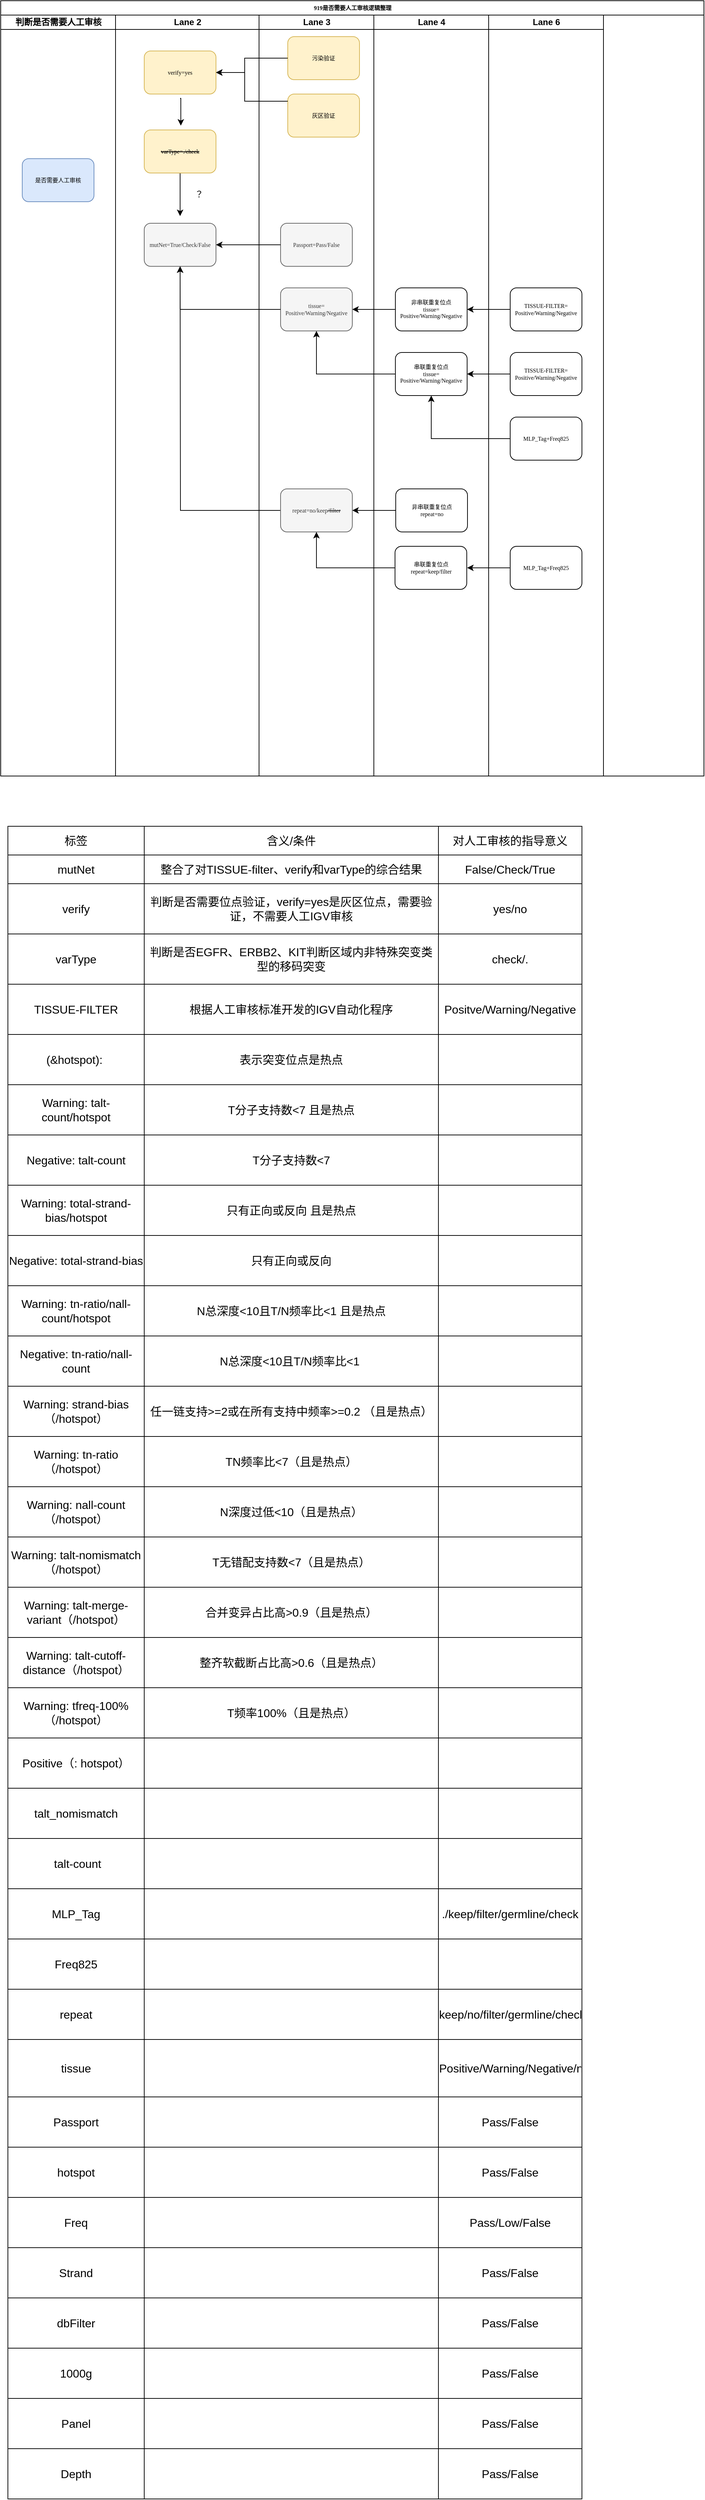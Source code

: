 <mxfile version="23.1.5" type="github" pages="2">
  <diagram name="Page-1" id="74e2e168-ea6b-b213-b513-2b3c1d86103e">
    <mxGraphModel dx="1259" dy="701" grid="1" gridSize="10" guides="1" tooltips="1" connect="1" arrows="1" fold="1" page="1" pageScale="1" pageWidth="1100" pageHeight="850" background="none" math="0" shadow="0">
      <root>
        <mxCell id="0" />
        <mxCell id="1" parent="0" />
        <mxCell id="77e6c97f196da883-1" value="919是否需要人工审核逻辑整理" style="swimlane;html=1;childLayout=stackLayout;startSize=20;rounded=0;shadow=0;labelBackgroundColor=none;strokeWidth=1;fontFamily=Verdana;fontSize=8;align=center;" parent="1" vertex="1">
          <mxGeometry x="70" y="10" width="980" height="1080" as="geometry" />
        </mxCell>
        <mxCell id="77e6c97f196da883-2" value="判断是否需要人工审核" style="swimlane;html=1;startSize=20;" parent="77e6c97f196da883-1" vertex="1">
          <mxGeometry y="20" width="160" height="1060" as="geometry" />
        </mxCell>
        <mxCell id="77e6c97f196da883-8" value="是否需要人工审核" style="rounded=1;whiteSpace=wrap;html=1;shadow=0;labelBackgroundColor=none;strokeWidth=1;fontFamily=Verdana;fontSize=8;align=center;fillColor=#dae8fc;strokeColor=#6c8ebf;" parent="77e6c97f196da883-2" vertex="1">
          <mxGeometry x="30" y="200" width="100" height="60" as="geometry" />
        </mxCell>
        <mxCell id="77e6c97f196da883-3" value="Lane 2" style="swimlane;html=1;startSize=20;" parent="77e6c97f196da883-1" vertex="1">
          <mxGeometry x="160" y="20" width="200" height="1060" as="geometry" />
        </mxCell>
        <mxCell id="77e6c97f196da883-11" value="verify=yes" style="rounded=1;whiteSpace=wrap;html=1;shadow=0;labelBackgroundColor=none;strokeWidth=1;fontFamily=Verdana;fontSize=8;align=center;fillColor=#fff2cc;strokeColor=#d6b656;" parent="77e6c97f196da883-3" vertex="1">
          <mxGeometry x="40" y="50" width="100" height="60" as="geometry" />
        </mxCell>
        <mxCell id="77e6c97f196da883-12" value="mutNet=True/Check/False" style="rounded=1;whiteSpace=wrap;html=1;shadow=0;labelBackgroundColor=none;strokeWidth=1;fontFamily=Verdana;fontSize=8;align=center;fillColor=#f5f5f5;strokeColor=#666666;fontColor=#333333;" parent="77e6c97f196da883-3" vertex="1">
          <mxGeometry x="40" y="290" width="100" height="60" as="geometry" />
        </mxCell>
        <mxCell id="gROawkm3clonCkUMPsZn-80" style="edgeStyle=orthogonalEdgeStyle;rounded=0;orthogonalLoop=1;jettySize=auto;html=1;" parent="77e6c97f196da883-3" source="gROawkm3clonCkUMPsZn-16" edge="1">
          <mxGeometry relative="1" as="geometry">
            <mxPoint x="90" y="280" as="targetPoint" />
          </mxGeometry>
        </mxCell>
        <mxCell id="gROawkm3clonCkUMPsZn-16" value="&lt;strike&gt;varType=./check&lt;/strike&gt;" style="rounded=1;whiteSpace=wrap;html=1;shadow=0;labelBackgroundColor=none;strokeWidth=1;fontFamily=Verdana;fontSize=8;align=center;fillColor=#fff2cc;strokeColor=#d6b656;" parent="77e6c97f196da883-3" vertex="1">
          <mxGeometry x="40" y="160" width="100" height="60" as="geometry" />
        </mxCell>
        <mxCell id="gROawkm3clonCkUMPsZn-81" value="？" style="text;html=1;align=center;verticalAlign=middle;resizable=0;points=[];autosize=1;strokeColor=none;fillColor=none;" parent="77e6c97f196da883-3" vertex="1">
          <mxGeometry x="96" y="235" width="40" height="30" as="geometry" />
        </mxCell>
        <mxCell id="77e6c97f196da883-4" value="Lane 3" style="swimlane;html=1;startSize=20;" parent="77e6c97f196da883-1" vertex="1">
          <mxGeometry x="360" y="20" width="160" height="1060" as="geometry" />
        </mxCell>
        <mxCell id="gROawkm3clonCkUMPsZn-7" value="Passport=Pass/False" style="rounded=1;whiteSpace=wrap;html=1;shadow=0;labelBackgroundColor=none;strokeWidth=1;fontFamily=Verdana;fontSize=8;align=center;fillColor=#f5f5f5;fontColor=#333333;strokeColor=#666666;" parent="77e6c97f196da883-4" vertex="1">
          <mxGeometry x="30" y="290" width="100" height="60" as="geometry" />
        </mxCell>
        <mxCell id="gROawkm3clonCkUMPsZn-6" value="tissue=&lt;br&gt;Positive/Warning/Negative" style="rounded=1;whiteSpace=wrap;html=1;shadow=0;labelBackgroundColor=none;strokeWidth=1;fontFamily=Verdana;fontSize=8;align=center;fillColor=#f5f5f5;fontColor=#333333;strokeColor=#666666;" parent="77e6c97f196da883-4" vertex="1">
          <mxGeometry x="30" y="380" width="100" height="60" as="geometry" />
        </mxCell>
        <mxCell id="Gz6j1d04SvAU4OI1xCj5-19" style="edgeStyle=orthogonalEdgeStyle;rounded=0;orthogonalLoop=1;jettySize=auto;html=1;exitX=0;exitY=0.5;exitDx=0;exitDy=0;" parent="77e6c97f196da883-4" source="gROawkm3clonCkUMPsZn-8" edge="1">
          <mxGeometry relative="1" as="geometry">
            <mxPoint x="-110" y="350" as="targetPoint" />
          </mxGeometry>
        </mxCell>
        <mxCell id="gROawkm3clonCkUMPsZn-8" value="repeat=no/keep&lt;strike&gt;/filter&lt;/strike&gt;" style="rounded=1;whiteSpace=wrap;html=1;shadow=0;labelBackgroundColor=none;strokeWidth=1;fontFamily=Verdana;fontSize=8;align=center;fillColor=#f5f5f5;fontColor=#333333;strokeColor=#666666;" parent="77e6c97f196da883-4" vertex="1">
          <mxGeometry x="30" y="660" width="100" height="60" as="geometry" />
        </mxCell>
        <mxCell id="gROawkm3clonCkUMPsZn-21" value="污染验证" style="rounded=1;whiteSpace=wrap;html=1;shadow=0;labelBackgroundColor=none;strokeWidth=1;fontFamily=Verdana;fontSize=8;align=center;fillColor=#fff2cc;strokeColor=#d6b656;" parent="77e6c97f196da883-4" vertex="1">
          <mxGeometry x="40" y="30" width="100" height="60" as="geometry" />
        </mxCell>
        <mxCell id="gROawkm3clonCkUMPsZn-22" value="灰区验证" style="rounded=1;whiteSpace=wrap;html=1;shadow=0;labelBackgroundColor=none;strokeWidth=1;fontFamily=Verdana;fontSize=8;align=center;fillColor=#fff2cc;strokeColor=#d6b656;" parent="77e6c97f196da883-4" vertex="1">
          <mxGeometry x="40" y="110" width="100" height="60" as="geometry" />
        </mxCell>
        <mxCell id="gROawkm3clonCkUMPsZn-23" style="edgeStyle=orthogonalEdgeStyle;rounded=0;orthogonalLoop=1;jettySize=auto;html=1;exitX=0.5;exitY=1;exitDx=0;exitDy=0;" parent="77e6c97f196da883-4" source="gROawkm3clonCkUMPsZn-22" target="gROawkm3clonCkUMPsZn-22" edge="1">
          <mxGeometry relative="1" as="geometry" />
        </mxCell>
        <mxCell id="77e6c97f196da883-5" value="Lane 4" style="swimlane;html=1;startSize=20;" parent="77e6c97f196da883-1" vertex="1">
          <mxGeometry x="520" y="20" width="160" height="1060" as="geometry" />
        </mxCell>
        <mxCell id="77e6c97f196da883-14" value="非串联重复位点&lt;br&gt;tissue=&lt;br style=&quot;border-color: var(--border-color);&quot;&gt;Positive/Warning/Negative" style="rounded=1;whiteSpace=wrap;html=1;shadow=0;labelBackgroundColor=none;strokeWidth=1;fontFamily=Verdana;fontSize=8;align=center;" parent="77e6c97f196da883-5" vertex="1">
          <mxGeometry x="30" y="380" width="100" height="60" as="geometry" />
        </mxCell>
        <mxCell id="77e6c97f196da883-19" value="串联重复位点&lt;br&gt;repeat=keep/filter" style="rounded=1;whiteSpace=wrap;html=1;shadow=0;labelBackgroundColor=none;strokeWidth=1;fontFamily=Verdana;fontSize=8;align=center;" parent="77e6c97f196da883-5" vertex="1">
          <mxGeometry x="29.5" y="740" width="100" height="60" as="geometry" />
        </mxCell>
        <mxCell id="gROawkm3clonCkUMPsZn-14" value="非串联重复位点&lt;br&gt;repeat=no" style="rounded=1;whiteSpace=wrap;html=1;shadow=0;labelBackgroundColor=none;strokeWidth=1;fontFamily=Verdana;fontSize=8;align=center;" parent="77e6c97f196da883-5" vertex="1">
          <mxGeometry x="30.5" y="660" width="100" height="60" as="geometry" />
        </mxCell>
        <mxCell id="gROawkm3clonCkUMPsZn-15" value="串联重复位点&lt;br&gt;tissue=&lt;br style=&quot;border-color: var(--border-color);&quot;&gt;Positive/Warning/Negative" style="rounded=1;whiteSpace=wrap;html=1;shadow=0;labelBackgroundColor=none;strokeWidth=1;fontFamily=Verdana;fontSize=8;align=center;" parent="77e6c97f196da883-5" vertex="1">
          <mxGeometry x="30" y="470" width="100" height="60" as="geometry" />
        </mxCell>
        <mxCell id="77e6c97f196da883-7" value="Lane 6" style="swimlane;html=1;startSize=20;" parent="77e6c97f196da883-1" vertex="1">
          <mxGeometry x="680" y="20" width="160" height="1060" as="geometry" />
        </mxCell>
        <mxCell id="gROawkm3clonCkUMPsZn-48" value="TISSUE-FILTER=&lt;br&gt;Positive/Warning/Negative" style="rounded=1;whiteSpace=wrap;html=1;shadow=0;labelBackgroundColor=none;strokeWidth=1;fontFamily=Verdana;fontSize=8;align=center;" parent="77e6c97f196da883-7" vertex="1">
          <mxGeometry x="30" y="380" width="100" height="60" as="geometry" />
        </mxCell>
        <mxCell id="gROawkm3clonCkUMPsZn-49" value="TISSUE-FILTER=&lt;br style=&quot;border-color: var(--border-color);&quot;&gt;Positive/Warning/Negative" style="rounded=1;whiteSpace=wrap;html=1;shadow=0;labelBackgroundColor=none;strokeWidth=1;fontFamily=Verdana;fontSize=8;align=center;" parent="77e6c97f196da883-7" vertex="1">
          <mxGeometry x="30" y="470" width="100" height="60" as="geometry" />
        </mxCell>
        <mxCell id="gROawkm3clonCkUMPsZn-77" value="MLP_Tag+Freq825" style="rounded=1;whiteSpace=wrap;html=1;shadow=0;labelBackgroundColor=none;strokeWidth=1;fontFamily=Verdana;fontSize=8;align=center;" parent="77e6c97f196da883-7" vertex="1">
          <mxGeometry x="30" y="560" width="100" height="60" as="geometry" />
        </mxCell>
        <mxCell id="Gz6j1d04SvAU4OI1xCj5-6" style="edgeStyle=orthogonalEdgeStyle;rounded=0;orthogonalLoop=1;jettySize=auto;html=1;exitX=0;exitY=0.5;exitDx=0;exitDy=0;" parent="77e6c97f196da883-7" edge="1">
          <mxGeometry relative="1" as="geometry">
            <mxPoint x="-30" y="770" as="targetPoint" />
            <mxPoint x="30" y="770" as="sourcePoint" />
          </mxGeometry>
        </mxCell>
        <mxCell id="Gz6j1d04SvAU4OI1xCj5-10" value="MLP_Tag+Freq825" style="rounded=1;whiteSpace=wrap;html=1;shadow=0;labelBackgroundColor=none;strokeWidth=1;fontFamily=Verdana;fontSize=8;align=center;" parent="77e6c97f196da883-7" vertex="1">
          <mxGeometry x="30" y="740" width="100" height="60" as="geometry" />
        </mxCell>
        <mxCell id="gROawkm3clonCkUMPsZn-45" style="edgeStyle=orthogonalEdgeStyle;rounded=0;orthogonalLoop=1;jettySize=auto;html=1;" parent="77e6c97f196da883-1" source="gROawkm3clonCkUMPsZn-21" target="77e6c97f196da883-11" edge="1">
          <mxGeometry relative="1" as="geometry">
            <mxPoint x="310" y="80" as="targetPoint" />
            <Array as="points">
              <mxPoint x="340" y="80" />
              <mxPoint x="340" y="100" />
            </Array>
          </mxGeometry>
        </mxCell>
        <mxCell id="gROawkm3clonCkUMPsZn-46" style="edgeStyle=orthogonalEdgeStyle;rounded=0;orthogonalLoop=1;jettySize=auto;html=1;entryX=1;entryY=0.5;entryDx=0;entryDy=0;" parent="77e6c97f196da883-1" source="gROawkm3clonCkUMPsZn-22" target="77e6c97f196da883-11" edge="1">
          <mxGeometry relative="1" as="geometry">
            <Array as="points">
              <mxPoint x="340" y="140" />
              <mxPoint x="340" y="100" />
            </Array>
          </mxGeometry>
        </mxCell>
        <mxCell id="Gz6j1d04SvAU4OI1xCj5-1" style="edgeStyle=orthogonalEdgeStyle;rounded=0;orthogonalLoop=1;jettySize=auto;html=1;entryX=1;entryY=0.5;entryDx=0;entryDy=0;" parent="77e6c97f196da883-1" source="77e6c97f196da883-14" target="gROawkm3clonCkUMPsZn-6" edge="1">
          <mxGeometry relative="1" as="geometry" />
        </mxCell>
        <mxCell id="Gz6j1d04SvAU4OI1xCj5-2" style="edgeStyle=orthogonalEdgeStyle;rounded=0;orthogonalLoop=1;jettySize=auto;html=1;entryX=0.5;entryY=1;entryDx=0;entryDy=0;" parent="77e6c97f196da883-1" source="gROawkm3clonCkUMPsZn-15" target="gROawkm3clonCkUMPsZn-6" edge="1">
          <mxGeometry relative="1" as="geometry" />
        </mxCell>
        <mxCell id="Gz6j1d04SvAU4OI1xCj5-3" style="edgeStyle=orthogonalEdgeStyle;rounded=0;orthogonalLoop=1;jettySize=auto;html=1;exitX=0;exitY=0.5;exitDx=0;exitDy=0;" parent="77e6c97f196da883-1" source="gROawkm3clonCkUMPsZn-14" target="gROawkm3clonCkUMPsZn-8" edge="1">
          <mxGeometry relative="1" as="geometry" />
        </mxCell>
        <mxCell id="Gz6j1d04SvAU4OI1xCj5-4" style="edgeStyle=orthogonalEdgeStyle;rounded=0;orthogonalLoop=1;jettySize=auto;html=1;exitX=0;exitY=0.5;exitDx=0;exitDy=0;entryX=0.5;entryY=1;entryDx=0;entryDy=0;" parent="77e6c97f196da883-1" source="77e6c97f196da883-19" target="gROawkm3clonCkUMPsZn-8" edge="1">
          <mxGeometry relative="1" as="geometry" />
        </mxCell>
        <mxCell id="Gz6j1d04SvAU4OI1xCj5-5" style="edgeStyle=orthogonalEdgeStyle;rounded=0;orthogonalLoop=1;jettySize=auto;html=1;entryX=1;entryY=0.5;entryDx=0;entryDy=0;" parent="77e6c97f196da883-1" source="gROawkm3clonCkUMPsZn-48" target="77e6c97f196da883-14" edge="1">
          <mxGeometry relative="1" as="geometry" />
        </mxCell>
        <mxCell id="Gz6j1d04SvAU4OI1xCj5-8" style="edgeStyle=orthogonalEdgeStyle;rounded=0;orthogonalLoop=1;jettySize=auto;html=1;entryX=0.5;entryY=1;entryDx=0;entryDy=0;" parent="77e6c97f196da883-1" source="gROawkm3clonCkUMPsZn-77" target="gROawkm3clonCkUMPsZn-15" edge="1">
          <mxGeometry relative="1" as="geometry" />
        </mxCell>
        <mxCell id="Gz6j1d04SvAU4OI1xCj5-9" style="edgeStyle=orthogonalEdgeStyle;rounded=0;orthogonalLoop=1;jettySize=auto;html=1;exitX=0;exitY=0.5;exitDx=0;exitDy=0;entryX=1;entryY=0.5;entryDx=0;entryDy=0;" parent="77e6c97f196da883-1" source="gROawkm3clonCkUMPsZn-49" target="gROawkm3clonCkUMPsZn-15" edge="1">
          <mxGeometry relative="1" as="geometry" />
        </mxCell>
        <mxCell id="Gz6j1d04SvAU4OI1xCj5-17" style="edgeStyle=orthogonalEdgeStyle;rounded=0;orthogonalLoop=1;jettySize=auto;html=1;exitX=0;exitY=0.5;exitDx=0;exitDy=0;entryX=1;entryY=0.5;entryDx=0;entryDy=0;" parent="77e6c97f196da883-1" source="gROawkm3clonCkUMPsZn-7" target="77e6c97f196da883-12" edge="1">
          <mxGeometry relative="1" as="geometry">
            <Array as="points">
              <mxPoint x="390" y="340" />
            </Array>
          </mxGeometry>
        </mxCell>
        <mxCell id="Gz6j1d04SvAU4OI1xCj5-18" style="edgeStyle=orthogonalEdgeStyle;rounded=0;orthogonalLoop=1;jettySize=auto;html=1;exitX=0;exitY=0.5;exitDx=0;exitDy=0;entryX=0.5;entryY=1;entryDx=0;entryDy=0;" parent="77e6c97f196da883-1" source="gROawkm3clonCkUMPsZn-6" target="77e6c97f196da883-12" edge="1">
          <mxGeometry relative="1" as="geometry" />
        </mxCell>
        <mxCell id="Gz6j1d04SvAU4OI1xCj5-11" style="edgeStyle=orthogonalEdgeStyle;rounded=0;orthogonalLoop=1;jettySize=auto;html=1;" parent="1" edge="1">
          <mxGeometry relative="1" as="geometry">
            <mxPoint x="321" y="184" as="targetPoint" />
            <mxPoint x="320" y="146" as="sourcePoint" />
          </mxGeometry>
        </mxCell>
        <mxCell id="_ojp3V_NxjRKTb740ofn-3" value="" style="shape=table;startSize=0;container=1;collapsible=0;childLayout=tableLayout;fontSize=16;" vertex="1" parent="1">
          <mxGeometry x="80" y="1160" width="800" height="2330" as="geometry" />
        </mxCell>
        <mxCell id="_ojp3V_NxjRKTb740ofn-4" value="" style="shape=tableRow;horizontal=0;startSize=0;swimlaneHead=0;swimlaneBody=0;strokeColor=inherit;top=0;left=0;bottom=0;right=0;collapsible=0;dropTarget=0;fillColor=none;points=[[0,0.5],[1,0.5]];portConstraint=eastwest;fontSize=16;" vertex="1" parent="_ojp3V_NxjRKTb740ofn-3">
          <mxGeometry width="800" height="40" as="geometry" />
        </mxCell>
        <mxCell id="_ojp3V_NxjRKTb740ofn-5" value="标签" style="shape=partialRectangle;html=1;whiteSpace=wrap;connectable=0;strokeColor=inherit;overflow=hidden;fillColor=none;top=0;left=0;bottom=0;right=0;pointerEvents=1;fontSize=16;" vertex="1" parent="_ojp3V_NxjRKTb740ofn-4">
          <mxGeometry width="190" height="40" as="geometry">
            <mxRectangle width="190" height="40" as="alternateBounds" />
          </mxGeometry>
        </mxCell>
        <mxCell id="_ojp3V_NxjRKTb740ofn-6" value="含义/条件" style="shape=partialRectangle;html=1;whiteSpace=wrap;connectable=0;strokeColor=inherit;overflow=hidden;fillColor=none;top=0;left=0;bottom=0;right=0;pointerEvents=1;fontSize=16;" vertex="1" parent="_ojp3V_NxjRKTb740ofn-4">
          <mxGeometry x="190" width="410" height="40" as="geometry">
            <mxRectangle width="410" height="40" as="alternateBounds" />
          </mxGeometry>
        </mxCell>
        <mxCell id="_ojp3V_NxjRKTb740ofn-7" value="对人工审核的指导意义" style="shape=partialRectangle;html=1;whiteSpace=wrap;connectable=0;strokeColor=inherit;overflow=hidden;fillColor=none;top=0;left=0;bottom=0;right=0;pointerEvents=1;fontSize=16;" vertex="1" parent="_ojp3V_NxjRKTb740ofn-4">
          <mxGeometry x="600" width="200" height="40" as="geometry">
            <mxRectangle width="200" height="40" as="alternateBounds" />
          </mxGeometry>
        </mxCell>
        <mxCell id="_ojp3V_NxjRKTb740ofn-8" value="" style="shape=tableRow;horizontal=0;startSize=0;swimlaneHead=0;swimlaneBody=0;strokeColor=inherit;top=0;left=0;bottom=0;right=0;collapsible=0;dropTarget=0;fillColor=none;points=[[0,0.5],[1,0.5]];portConstraint=eastwest;fontSize=16;" vertex="1" parent="_ojp3V_NxjRKTb740ofn-3">
          <mxGeometry y="40" width="800" height="40" as="geometry" />
        </mxCell>
        <mxCell id="_ojp3V_NxjRKTb740ofn-9" value="mutNet" style="shape=partialRectangle;html=1;whiteSpace=wrap;connectable=0;strokeColor=inherit;overflow=hidden;fillColor=none;top=0;left=0;bottom=0;right=0;pointerEvents=1;fontSize=16;" vertex="1" parent="_ojp3V_NxjRKTb740ofn-8">
          <mxGeometry width="190" height="40" as="geometry">
            <mxRectangle width="190" height="40" as="alternateBounds" />
          </mxGeometry>
        </mxCell>
        <mxCell id="_ojp3V_NxjRKTb740ofn-10" value="整合了对TISSUE-filter、verify和varType的综合结果" style="shape=partialRectangle;html=1;whiteSpace=wrap;connectable=0;strokeColor=inherit;overflow=hidden;fillColor=none;top=0;left=0;bottom=0;right=0;pointerEvents=1;fontSize=16;" vertex="1" parent="_ojp3V_NxjRKTb740ofn-8">
          <mxGeometry x="190" width="410" height="40" as="geometry">
            <mxRectangle width="410" height="40" as="alternateBounds" />
          </mxGeometry>
        </mxCell>
        <mxCell id="_ojp3V_NxjRKTb740ofn-11" value="False/Check/True" style="shape=partialRectangle;html=1;whiteSpace=wrap;connectable=0;strokeColor=inherit;overflow=hidden;fillColor=none;top=0;left=0;bottom=0;right=0;pointerEvents=1;fontSize=16;" vertex="1" parent="_ojp3V_NxjRKTb740ofn-8">
          <mxGeometry x="600" width="200" height="40" as="geometry">
            <mxRectangle width="200" height="40" as="alternateBounds" />
          </mxGeometry>
        </mxCell>
        <mxCell id="_ojp3V_NxjRKTb740ofn-12" value="" style="shape=tableRow;horizontal=0;startSize=0;swimlaneHead=0;swimlaneBody=0;strokeColor=inherit;top=0;left=0;bottom=0;right=0;collapsible=0;dropTarget=0;fillColor=none;points=[[0,0.5],[1,0.5]];portConstraint=eastwest;fontSize=16;" vertex="1" parent="_ojp3V_NxjRKTb740ofn-3">
          <mxGeometry y="80" width="800" height="70" as="geometry" />
        </mxCell>
        <mxCell id="_ojp3V_NxjRKTb740ofn-13" value="verify" style="shape=partialRectangle;html=1;whiteSpace=wrap;connectable=0;strokeColor=inherit;overflow=hidden;fillColor=none;top=0;left=0;bottom=0;right=0;pointerEvents=1;fontSize=16;" vertex="1" parent="_ojp3V_NxjRKTb740ofn-12">
          <mxGeometry width="190" height="70" as="geometry">
            <mxRectangle width="190" height="70" as="alternateBounds" />
          </mxGeometry>
        </mxCell>
        <mxCell id="_ojp3V_NxjRKTb740ofn-14" value="判断是否需要位点验证，verify=yes是灰区位点，需要验证，不需要人工IGV审核" style="shape=partialRectangle;html=1;whiteSpace=wrap;connectable=0;strokeColor=inherit;overflow=hidden;fillColor=none;top=0;left=0;bottom=0;right=0;pointerEvents=1;fontSize=16;" vertex="1" parent="_ojp3V_NxjRKTb740ofn-12">
          <mxGeometry x="190" width="410" height="70" as="geometry">
            <mxRectangle width="410" height="70" as="alternateBounds" />
          </mxGeometry>
        </mxCell>
        <mxCell id="_ojp3V_NxjRKTb740ofn-15" value="yes/no" style="shape=partialRectangle;html=1;whiteSpace=wrap;connectable=0;strokeColor=inherit;overflow=hidden;fillColor=none;top=0;left=0;bottom=0;right=0;pointerEvents=1;fontSize=16;" vertex="1" parent="_ojp3V_NxjRKTb740ofn-12">
          <mxGeometry x="600" width="200" height="70" as="geometry">
            <mxRectangle width="200" height="70" as="alternateBounds" />
          </mxGeometry>
        </mxCell>
        <mxCell id="_ojp3V_NxjRKTb740ofn-16" value="" style="shape=tableRow;horizontal=0;startSize=0;swimlaneHead=0;swimlaneBody=0;strokeColor=inherit;top=0;left=0;bottom=0;right=0;collapsible=0;dropTarget=0;fillColor=none;points=[[0,0.5],[1,0.5]];portConstraint=eastwest;fontSize=16;" vertex="1" parent="_ojp3V_NxjRKTb740ofn-3">
          <mxGeometry y="150" width="800" height="70" as="geometry" />
        </mxCell>
        <mxCell id="_ojp3V_NxjRKTb740ofn-17" value="varType" style="shape=partialRectangle;html=1;whiteSpace=wrap;connectable=0;strokeColor=inherit;overflow=hidden;fillColor=none;top=0;left=0;bottom=0;right=0;pointerEvents=1;fontSize=16;" vertex="1" parent="_ojp3V_NxjRKTb740ofn-16">
          <mxGeometry width="190" height="70" as="geometry">
            <mxRectangle width="190" height="70" as="alternateBounds" />
          </mxGeometry>
        </mxCell>
        <mxCell id="_ojp3V_NxjRKTb740ofn-18" value="判断是否EGFR、ERBB2、KIT判断区域内非特殊突变类型的移码突变" style="shape=partialRectangle;html=1;whiteSpace=wrap;connectable=0;strokeColor=inherit;overflow=hidden;fillColor=none;top=0;left=0;bottom=0;right=0;pointerEvents=1;fontSize=16;" vertex="1" parent="_ojp3V_NxjRKTb740ofn-16">
          <mxGeometry x="190" width="410" height="70" as="geometry">
            <mxRectangle width="410" height="70" as="alternateBounds" />
          </mxGeometry>
        </mxCell>
        <mxCell id="_ojp3V_NxjRKTb740ofn-19" value="check/." style="shape=partialRectangle;html=1;whiteSpace=wrap;connectable=0;strokeColor=inherit;overflow=hidden;fillColor=none;top=0;left=0;bottom=0;right=0;pointerEvents=1;fontSize=16;" vertex="1" parent="_ojp3V_NxjRKTb740ofn-16">
          <mxGeometry x="600" width="200" height="70" as="geometry">
            <mxRectangle width="200" height="70" as="alternateBounds" />
          </mxGeometry>
        </mxCell>
        <mxCell id="_ojp3V_NxjRKTb740ofn-20" value="" style="shape=tableRow;horizontal=0;startSize=0;swimlaneHead=0;swimlaneBody=0;strokeColor=inherit;top=0;left=0;bottom=0;right=0;collapsible=0;dropTarget=0;fillColor=none;points=[[0,0.5],[1,0.5]];portConstraint=eastwest;fontSize=16;" vertex="1" parent="_ojp3V_NxjRKTb740ofn-3">
          <mxGeometry y="220" width="800" height="70" as="geometry" />
        </mxCell>
        <mxCell id="_ojp3V_NxjRKTb740ofn-21" value="TISSUE-FILTER" style="shape=partialRectangle;html=1;whiteSpace=wrap;connectable=0;strokeColor=inherit;overflow=hidden;fillColor=none;top=0;left=0;bottom=0;right=0;pointerEvents=1;fontSize=16;" vertex="1" parent="_ojp3V_NxjRKTb740ofn-20">
          <mxGeometry width="190" height="70" as="geometry">
            <mxRectangle width="190" height="70" as="alternateBounds" />
          </mxGeometry>
        </mxCell>
        <mxCell id="_ojp3V_NxjRKTb740ofn-22" value="根据人工审核标准开发的IGV自动化程序" style="shape=partialRectangle;html=1;whiteSpace=wrap;connectable=0;strokeColor=inherit;overflow=hidden;fillColor=none;top=0;left=0;bottom=0;right=0;pointerEvents=1;fontSize=16;" vertex="1" parent="_ojp3V_NxjRKTb740ofn-20">
          <mxGeometry x="190" width="410" height="70" as="geometry">
            <mxRectangle width="410" height="70" as="alternateBounds" />
          </mxGeometry>
        </mxCell>
        <mxCell id="_ojp3V_NxjRKTb740ofn-23" value="Positve/Warning/Negative" style="shape=partialRectangle;html=1;whiteSpace=wrap;connectable=0;strokeColor=inherit;overflow=hidden;fillColor=none;top=0;left=0;bottom=0;right=0;pointerEvents=1;fontSize=16;" vertex="1" parent="_ojp3V_NxjRKTb740ofn-20">
          <mxGeometry x="600" width="200" height="70" as="geometry">
            <mxRectangle width="200" height="70" as="alternateBounds" />
          </mxGeometry>
        </mxCell>
        <mxCell id="_ojp3V_NxjRKTb740ofn-24" value="" style="shape=tableRow;horizontal=0;startSize=0;swimlaneHead=0;swimlaneBody=0;strokeColor=inherit;top=0;left=0;bottom=0;right=0;collapsible=0;dropTarget=0;fillColor=none;points=[[0,0.5],[1,0.5]];portConstraint=eastwest;fontSize=16;" vertex="1" parent="_ojp3V_NxjRKTb740ofn-3">
          <mxGeometry y="290" width="800" height="70" as="geometry" />
        </mxCell>
        <mxCell id="_ojp3V_NxjRKTb740ofn-25" value="(&amp;amp;hotspot):&amp;nbsp;" style="shape=partialRectangle;html=1;whiteSpace=wrap;connectable=0;strokeColor=inherit;overflow=hidden;fillColor=none;top=0;left=0;bottom=0;right=0;pointerEvents=1;fontSize=16;" vertex="1" parent="_ojp3V_NxjRKTb740ofn-24">
          <mxGeometry width="190" height="70" as="geometry">
            <mxRectangle width="190" height="70" as="alternateBounds" />
          </mxGeometry>
        </mxCell>
        <mxCell id="_ojp3V_NxjRKTb740ofn-26" value="表示突变位点是热点" style="shape=partialRectangle;html=1;whiteSpace=wrap;connectable=0;strokeColor=inherit;overflow=hidden;fillColor=none;top=0;left=0;bottom=0;right=0;pointerEvents=1;fontSize=16;" vertex="1" parent="_ojp3V_NxjRKTb740ofn-24">
          <mxGeometry x="190" width="410" height="70" as="geometry">
            <mxRectangle width="410" height="70" as="alternateBounds" />
          </mxGeometry>
        </mxCell>
        <mxCell id="_ojp3V_NxjRKTb740ofn-27" value="" style="shape=partialRectangle;html=1;whiteSpace=wrap;connectable=0;strokeColor=inherit;overflow=hidden;fillColor=none;top=0;left=0;bottom=0;right=0;pointerEvents=1;fontSize=16;" vertex="1" parent="_ojp3V_NxjRKTb740ofn-24">
          <mxGeometry x="600" width="200" height="70" as="geometry">
            <mxRectangle width="200" height="70" as="alternateBounds" />
          </mxGeometry>
        </mxCell>
        <mxCell id="_ojp3V_NxjRKTb740ofn-28" value="" style="shape=tableRow;horizontal=0;startSize=0;swimlaneHead=0;swimlaneBody=0;strokeColor=inherit;top=0;left=0;bottom=0;right=0;collapsible=0;dropTarget=0;fillColor=none;points=[[0,0.5],[1,0.5]];portConstraint=eastwest;fontSize=16;" vertex="1" parent="_ojp3V_NxjRKTb740ofn-3">
          <mxGeometry y="360" width="800" height="70" as="geometry" />
        </mxCell>
        <mxCell id="_ojp3V_NxjRKTb740ofn-29" value="Warning: talt-count/hotspot" style="shape=partialRectangle;html=1;whiteSpace=wrap;connectable=0;strokeColor=inherit;overflow=hidden;fillColor=none;top=0;left=0;bottom=0;right=0;pointerEvents=1;fontSize=16;" vertex="1" parent="_ojp3V_NxjRKTb740ofn-28">
          <mxGeometry width="190" height="70" as="geometry">
            <mxRectangle width="190" height="70" as="alternateBounds" />
          </mxGeometry>
        </mxCell>
        <mxCell id="_ojp3V_NxjRKTb740ofn-30" value="T分子支持数&amp;lt;7 且是热点" style="shape=partialRectangle;html=1;whiteSpace=wrap;connectable=0;strokeColor=inherit;overflow=hidden;fillColor=none;top=0;left=0;bottom=0;right=0;pointerEvents=1;fontSize=16;" vertex="1" parent="_ojp3V_NxjRKTb740ofn-28">
          <mxGeometry x="190" width="410" height="70" as="geometry">
            <mxRectangle width="410" height="70" as="alternateBounds" />
          </mxGeometry>
        </mxCell>
        <mxCell id="_ojp3V_NxjRKTb740ofn-31" value="" style="shape=partialRectangle;html=1;whiteSpace=wrap;connectable=0;strokeColor=inherit;overflow=hidden;fillColor=none;top=0;left=0;bottom=0;right=0;pointerEvents=1;fontSize=16;" vertex="1" parent="_ojp3V_NxjRKTb740ofn-28">
          <mxGeometry x="600" width="200" height="70" as="geometry">
            <mxRectangle width="200" height="70" as="alternateBounds" />
          </mxGeometry>
        </mxCell>
        <mxCell id="_ojp3V_NxjRKTb740ofn-32" value="" style="shape=tableRow;horizontal=0;startSize=0;swimlaneHead=0;swimlaneBody=0;strokeColor=inherit;top=0;left=0;bottom=0;right=0;collapsible=0;dropTarget=0;fillColor=none;points=[[0,0.5],[1,0.5]];portConstraint=eastwest;fontSize=16;" vertex="1" parent="_ojp3V_NxjRKTb740ofn-3">
          <mxGeometry y="430" width="800" height="70" as="geometry" />
        </mxCell>
        <mxCell id="_ojp3V_NxjRKTb740ofn-33" value="Negative: talt-count" style="shape=partialRectangle;html=1;whiteSpace=wrap;connectable=0;strokeColor=inherit;overflow=hidden;fillColor=none;top=0;left=0;bottom=0;right=0;pointerEvents=1;fontSize=16;" vertex="1" parent="_ojp3V_NxjRKTb740ofn-32">
          <mxGeometry width="190" height="70" as="geometry">
            <mxRectangle width="190" height="70" as="alternateBounds" />
          </mxGeometry>
        </mxCell>
        <mxCell id="_ojp3V_NxjRKTb740ofn-34" value="T分子支持数&amp;lt;7" style="shape=partialRectangle;html=1;whiteSpace=wrap;connectable=0;strokeColor=inherit;overflow=hidden;fillColor=none;top=0;left=0;bottom=0;right=0;pointerEvents=1;fontSize=16;" vertex="1" parent="_ojp3V_NxjRKTb740ofn-32">
          <mxGeometry x="190" width="410" height="70" as="geometry">
            <mxRectangle width="410" height="70" as="alternateBounds" />
          </mxGeometry>
        </mxCell>
        <mxCell id="_ojp3V_NxjRKTb740ofn-35" value="" style="shape=partialRectangle;html=1;whiteSpace=wrap;connectable=0;strokeColor=inherit;overflow=hidden;fillColor=none;top=0;left=0;bottom=0;right=0;pointerEvents=1;fontSize=16;" vertex="1" parent="_ojp3V_NxjRKTb740ofn-32">
          <mxGeometry x="600" width="200" height="70" as="geometry">
            <mxRectangle width="200" height="70" as="alternateBounds" />
          </mxGeometry>
        </mxCell>
        <mxCell id="_ojp3V_NxjRKTb740ofn-36" value="" style="shape=tableRow;horizontal=0;startSize=0;swimlaneHead=0;swimlaneBody=0;strokeColor=inherit;top=0;left=0;bottom=0;right=0;collapsible=0;dropTarget=0;fillColor=none;points=[[0,0.5],[1,0.5]];portConstraint=eastwest;fontSize=16;" vertex="1" parent="_ojp3V_NxjRKTb740ofn-3">
          <mxGeometry y="500" width="800" height="70" as="geometry" />
        </mxCell>
        <mxCell id="_ojp3V_NxjRKTb740ofn-37" value="Warning: total-strand-bias/hotspot" style="shape=partialRectangle;html=1;whiteSpace=wrap;connectable=0;strokeColor=inherit;overflow=hidden;fillColor=none;top=0;left=0;bottom=0;right=0;pointerEvents=1;fontSize=16;" vertex="1" parent="_ojp3V_NxjRKTb740ofn-36">
          <mxGeometry width="190" height="70" as="geometry">
            <mxRectangle width="190" height="70" as="alternateBounds" />
          </mxGeometry>
        </mxCell>
        <mxCell id="_ojp3V_NxjRKTb740ofn-38" value="只有正向或反向 且是热点" style="shape=partialRectangle;html=1;whiteSpace=wrap;connectable=0;strokeColor=inherit;overflow=hidden;fillColor=none;top=0;left=0;bottom=0;right=0;pointerEvents=1;fontSize=16;" vertex="1" parent="_ojp3V_NxjRKTb740ofn-36">
          <mxGeometry x="190" width="410" height="70" as="geometry">
            <mxRectangle width="410" height="70" as="alternateBounds" />
          </mxGeometry>
        </mxCell>
        <mxCell id="_ojp3V_NxjRKTb740ofn-39" value="" style="shape=partialRectangle;html=1;whiteSpace=wrap;connectable=0;strokeColor=inherit;overflow=hidden;fillColor=none;top=0;left=0;bottom=0;right=0;pointerEvents=1;fontSize=16;" vertex="1" parent="_ojp3V_NxjRKTb740ofn-36">
          <mxGeometry x="600" width="200" height="70" as="geometry">
            <mxRectangle width="200" height="70" as="alternateBounds" />
          </mxGeometry>
        </mxCell>
        <mxCell id="_ojp3V_NxjRKTb740ofn-40" value="" style="shape=tableRow;horizontal=0;startSize=0;swimlaneHead=0;swimlaneBody=0;strokeColor=inherit;top=0;left=0;bottom=0;right=0;collapsible=0;dropTarget=0;fillColor=none;points=[[0,0.5],[1,0.5]];portConstraint=eastwest;fontSize=16;" vertex="1" parent="_ojp3V_NxjRKTb740ofn-3">
          <mxGeometry y="570" width="800" height="70" as="geometry" />
        </mxCell>
        <mxCell id="_ojp3V_NxjRKTb740ofn-41" value="Negative: total-strand-bias" style="shape=partialRectangle;html=1;whiteSpace=wrap;connectable=0;strokeColor=inherit;overflow=hidden;fillColor=none;top=0;left=0;bottom=0;right=0;pointerEvents=1;fontSize=16;" vertex="1" parent="_ojp3V_NxjRKTb740ofn-40">
          <mxGeometry width="190" height="70" as="geometry">
            <mxRectangle width="190" height="70" as="alternateBounds" />
          </mxGeometry>
        </mxCell>
        <mxCell id="_ojp3V_NxjRKTb740ofn-42" value="只有正向或反向" style="shape=partialRectangle;html=1;whiteSpace=wrap;connectable=0;strokeColor=inherit;overflow=hidden;fillColor=none;top=0;left=0;bottom=0;right=0;pointerEvents=1;fontSize=16;" vertex="1" parent="_ojp3V_NxjRKTb740ofn-40">
          <mxGeometry x="190" width="410" height="70" as="geometry">
            <mxRectangle width="410" height="70" as="alternateBounds" />
          </mxGeometry>
        </mxCell>
        <mxCell id="_ojp3V_NxjRKTb740ofn-43" value="" style="shape=partialRectangle;html=1;whiteSpace=wrap;connectable=0;strokeColor=inherit;overflow=hidden;fillColor=none;top=0;left=0;bottom=0;right=0;pointerEvents=1;fontSize=16;" vertex="1" parent="_ojp3V_NxjRKTb740ofn-40">
          <mxGeometry x="600" width="200" height="70" as="geometry">
            <mxRectangle width="200" height="70" as="alternateBounds" />
          </mxGeometry>
        </mxCell>
        <mxCell id="_ojp3V_NxjRKTb740ofn-44" value="" style="shape=tableRow;horizontal=0;startSize=0;swimlaneHead=0;swimlaneBody=0;strokeColor=inherit;top=0;left=0;bottom=0;right=0;collapsible=0;dropTarget=0;fillColor=none;points=[[0,0.5],[1,0.5]];portConstraint=eastwest;fontSize=16;" vertex="1" parent="_ojp3V_NxjRKTb740ofn-3">
          <mxGeometry y="640" width="800" height="70" as="geometry" />
        </mxCell>
        <mxCell id="_ojp3V_NxjRKTb740ofn-45" value="Warning: tn-ratio/nall-count/hotspot" style="shape=partialRectangle;html=1;whiteSpace=wrap;connectable=0;strokeColor=inherit;overflow=hidden;fillColor=none;top=0;left=0;bottom=0;right=0;pointerEvents=1;fontSize=16;" vertex="1" parent="_ojp3V_NxjRKTb740ofn-44">
          <mxGeometry width="190" height="70" as="geometry">
            <mxRectangle width="190" height="70" as="alternateBounds" />
          </mxGeometry>
        </mxCell>
        <mxCell id="_ojp3V_NxjRKTb740ofn-46" value="N总深度&amp;lt;10且T/N频率比&amp;lt;1 且是热点" style="shape=partialRectangle;html=1;whiteSpace=wrap;connectable=0;strokeColor=inherit;overflow=hidden;fillColor=none;top=0;left=0;bottom=0;right=0;pointerEvents=1;fontSize=16;" vertex="1" parent="_ojp3V_NxjRKTb740ofn-44">
          <mxGeometry x="190" width="410" height="70" as="geometry">
            <mxRectangle width="410" height="70" as="alternateBounds" />
          </mxGeometry>
        </mxCell>
        <mxCell id="_ojp3V_NxjRKTb740ofn-47" value="" style="shape=partialRectangle;html=1;whiteSpace=wrap;connectable=0;strokeColor=inherit;overflow=hidden;fillColor=none;top=0;left=0;bottom=0;right=0;pointerEvents=1;fontSize=16;" vertex="1" parent="_ojp3V_NxjRKTb740ofn-44">
          <mxGeometry x="600" width="200" height="70" as="geometry">
            <mxRectangle width="200" height="70" as="alternateBounds" />
          </mxGeometry>
        </mxCell>
        <mxCell id="_ojp3V_NxjRKTb740ofn-48" value="" style="shape=tableRow;horizontal=0;startSize=0;swimlaneHead=0;swimlaneBody=0;strokeColor=inherit;top=0;left=0;bottom=0;right=0;collapsible=0;dropTarget=0;fillColor=none;points=[[0,0.5],[1,0.5]];portConstraint=eastwest;fontSize=16;" vertex="1" parent="_ojp3V_NxjRKTb740ofn-3">
          <mxGeometry y="710" width="800" height="70" as="geometry" />
        </mxCell>
        <mxCell id="_ojp3V_NxjRKTb740ofn-49" value="Negative: tn-ratio/nall-count" style="shape=partialRectangle;html=1;whiteSpace=wrap;connectable=0;strokeColor=inherit;overflow=hidden;fillColor=none;top=0;left=0;bottom=0;right=0;pointerEvents=1;fontSize=16;" vertex="1" parent="_ojp3V_NxjRKTb740ofn-48">
          <mxGeometry width="190" height="70" as="geometry">
            <mxRectangle width="190" height="70" as="alternateBounds" />
          </mxGeometry>
        </mxCell>
        <mxCell id="_ojp3V_NxjRKTb740ofn-50" value="N总深度&amp;lt;10且T/N频率比&amp;lt;1&amp;nbsp;" style="shape=partialRectangle;html=1;whiteSpace=wrap;connectable=0;strokeColor=inherit;overflow=hidden;fillColor=none;top=0;left=0;bottom=0;right=0;pointerEvents=1;fontSize=16;" vertex="1" parent="_ojp3V_NxjRKTb740ofn-48">
          <mxGeometry x="190" width="410" height="70" as="geometry">
            <mxRectangle width="410" height="70" as="alternateBounds" />
          </mxGeometry>
        </mxCell>
        <mxCell id="_ojp3V_NxjRKTb740ofn-51" value="" style="shape=partialRectangle;html=1;whiteSpace=wrap;connectable=0;strokeColor=inherit;overflow=hidden;fillColor=none;top=0;left=0;bottom=0;right=0;pointerEvents=1;fontSize=16;" vertex="1" parent="_ojp3V_NxjRKTb740ofn-48">
          <mxGeometry x="600" width="200" height="70" as="geometry">
            <mxRectangle width="200" height="70" as="alternateBounds" />
          </mxGeometry>
        </mxCell>
        <mxCell id="_ojp3V_NxjRKTb740ofn-52" value="" style="shape=tableRow;horizontal=0;startSize=0;swimlaneHead=0;swimlaneBody=0;strokeColor=inherit;top=0;left=0;bottom=0;right=0;collapsible=0;dropTarget=0;fillColor=none;points=[[0,0.5],[1,0.5]];portConstraint=eastwest;fontSize=16;" vertex="1" parent="_ojp3V_NxjRKTb740ofn-3">
          <mxGeometry y="780" width="800" height="70" as="geometry" />
        </mxCell>
        <mxCell id="_ojp3V_NxjRKTb740ofn-53" value="Warning: strand-bias（/hotspot）" style="shape=partialRectangle;html=1;whiteSpace=wrap;connectable=0;strokeColor=inherit;overflow=hidden;fillColor=none;top=0;left=0;bottom=0;right=0;pointerEvents=1;fontSize=16;" vertex="1" parent="_ojp3V_NxjRKTb740ofn-52">
          <mxGeometry width="190" height="70" as="geometry">
            <mxRectangle width="190" height="70" as="alternateBounds" />
          </mxGeometry>
        </mxCell>
        <mxCell id="_ojp3V_NxjRKTb740ofn-54" value="任一链支持&amp;gt;=2或在所有支持中频率&amp;gt;=0.2 （且是热点）" style="shape=partialRectangle;html=1;whiteSpace=wrap;connectable=0;strokeColor=inherit;overflow=hidden;fillColor=none;top=0;left=0;bottom=0;right=0;pointerEvents=1;fontSize=16;" vertex="1" parent="_ojp3V_NxjRKTb740ofn-52">
          <mxGeometry x="190" width="410" height="70" as="geometry">
            <mxRectangle width="410" height="70" as="alternateBounds" />
          </mxGeometry>
        </mxCell>
        <mxCell id="_ojp3V_NxjRKTb740ofn-55" value="" style="shape=partialRectangle;html=1;whiteSpace=wrap;connectable=0;strokeColor=inherit;overflow=hidden;fillColor=none;top=0;left=0;bottom=0;right=0;pointerEvents=1;fontSize=16;" vertex="1" parent="_ojp3V_NxjRKTb740ofn-52">
          <mxGeometry x="600" width="200" height="70" as="geometry">
            <mxRectangle width="200" height="70" as="alternateBounds" />
          </mxGeometry>
        </mxCell>
        <mxCell id="_ojp3V_NxjRKTb740ofn-56" value="" style="shape=tableRow;horizontal=0;startSize=0;swimlaneHead=0;swimlaneBody=0;strokeColor=inherit;top=0;left=0;bottom=0;right=0;collapsible=0;dropTarget=0;fillColor=none;points=[[0,0.5],[1,0.5]];portConstraint=eastwest;fontSize=16;" vertex="1" parent="_ojp3V_NxjRKTb740ofn-3">
          <mxGeometry y="850" width="800" height="70" as="geometry" />
        </mxCell>
        <mxCell id="_ojp3V_NxjRKTb740ofn-57" value="Warning: tn-ratio（/hotspot）" style="shape=partialRectangle;html=1;whiteSpace=wrap;connectable=0;strokeColor=inherit;overflow=hidden;fillColor=none;top=0;left=0;bottom=0;right=0;pointerEvents=1;fontSize=16;" vertex="1" parent="_ojp3V_NxjRKTb740ofn-56">
          <mxGeometry width="190" height="70" as="geometry">
            <mxRectangle width="190" height="70" as="alternateBounds" />
          </mxGeometry>
        </mxCell>
        <mxCell id="_ojp3V_NxjRKTb740ofn-58" value="TN频率比&amp;lt;7（且是热点）" style="shape=partialRectangle;html=1;whiteSpace=wrap;connectable=0;strokeColor=inherit;overflow=hidden;fillColor=none;top=0;left=0;bottom=0;right=0;pointerEvents=1;fontSize=16;" vertex="1" parent="_ojp3V_NxjRKTb740ofn-56">
          <mxGeometry x="190" width="410" height="70" as="geometry">
            <mxRectangle width="410" height="70" as="alternateBounds" />
          </mxGeometry>
        </mxCell>
        <mxCell id="_ojp3V_NxjRKTb740ofn-59" value="" style="shape=partialRectangle;html=1;whiteSpace=wrap;connectable=0;strokeColor=inherit;overflow=hidden;fillColor=none;top=0;left=0;bottom=0;right=0;pointerEvents=1;fontSize=16;" vertex="1" parent="_ojp3V_NxjRKTb740ofn-56">
          <mxGeometry x="600" width="200" height="70" as="geometry">
            <mxRectangle width="200" height="70" as="alternateBounds" />
          </mxGeometry>
        </mxCell>
        <mxCell id="_ojp3V_NxjRKTb740ofn-60" value="" style="shape=tableRow;horizontal=0;startSize=0;swimlaneHead=0;swimlaneBody=0;strokeColor=inherit;top=0;left=0;bottom=0;right=0;collapsible=0;dropTarget=0;fillColor=none;points=[[0,0.5],[1,0.5]];portConstraint=eastwest;fontSize=16;" vertex="1" parent="_ojp3V_NxjRKTb740ofn-3">
          <mxGeometry y="920" width="800" height="70" as="geometry" />
        </mxCell>
        <mxCell id="_ojp3V_NxjRKTb740ofn-61" value="Warning: nall-count（/hotspot）" style="shape=partialRectangle;html=1;whiteSpace=wrap;connectable=0;strokeColor=inherit;overflow=hidden;fillColor=none;top=0;left=0;bottom=0;right=0;pointerEvents=1;fontSize=16;" vertex="1" parent="_ojp3V_NxjRKTb740ofn-60">
          <mxGeometry width="190" height="70" as="geometry">
            <mxRectangle width="190" height="70" as="alternateBounds" />
          </mxGeometry>
        </mxCell>
        <mxCell id="_ojp3V_NxjRKTb740ofn-62" value="N深度过低&amp;lt;10（且是热点）" style="shape=partialRectangle;html=1;whiteSpace=wrap;connectable=0;strokeColor=inherit;overflow=hidden;fillColor=none;top=0;left=0;bottom=0;right=0;pointerEvents=1;fontSize=16;" vertex="1" parent="_ojp3V_NxjRKTb740ofn-60">
          <mxGeometry x="190" width="410" height="70" as="geometry">
            <mxRectangle width="410" height="70" as="alternateBounds" />
          </mxGeometry>
        </mxCell>
        <mxCell id="_ojp3V_NxjRKTb740ofn-63" value="" style="shape=partialRectangle;html=1;whiteSpace=wrap;connectable=0;strokeColor=inherit;overflow=hidden;fillColor=none;top=0;left=0;bottom=0;right=0;pointerEvents=1;fontSize=16;" vertex="1" parent="_ojp3V_NxjRKTb740ofn-60">
          <mxGeometry x="600" width="200" height="70" as="geometry">
            <mxRectangle width="200" height="70" as="alternateBounds" />
          </mxGeometry>
        </mxCell>
        <mxCell id="_ojp3V_NxjRKTb740ofn-68" value="" style="shape=tableRow;horizontal=0;startSize=0;swimlaneHead=0;swimlaneBody=0;strokeColor=inherit;top=0;left=0;bottom=0;right=0;collapsible=0;dropTarget=0;fillColor=none;points=[[0,0.5],[1,0.5]];portConstraint=eastwest;fontSize=16;" vertex="1" parent="_ojp3V_NxjRKTb740ofn-3">
          <mxGeometry y="990" width="800" height="70" as="geometry" />
        </mxCell>
        <mxCell id="_ojp3V_NxjRKTb740ofn-69" value="Warning: talt-nomismatch（/hotspot）" style="shape=partialRectangle;html=1;whiteSpace=wrap;connectable=0;strokeColor=inherit;overflow=hidden;fillColor=none;top=0;left=0;bottom=0;right=0;pointerEvents=1;fontSize=16;" vertex="1" parent="_ojp3V_NxjRKTb740ofn-68">
          <mxGeometry width="190" height="70" as="geometry">
            <mxRectangle width="190" height="70" as="alternateBounds" />
          </mxGeometry>
        </mxCell>
        <mxCell id="_ojp3V_NxjRKTb740ofn-70" value="T无错配支持数&amp;lt;7（且是热点）" style="shape=partialRectangle;html=1;whiteSpace=wrap;connectable=0;strokeColor=inherit;overflow=hidden;fillColor=none;top=0;left=0;bottom=0;right=0;pointerEvents=1;fontSize=16;" vertex="1" parent="_ojp3V_NxjRKTb740ofn-68">
          <mxGeometry x="190" width="410" height="70" as="geometry">
            <mxRectangle width="410" height="70" as="alternateBounds" />
          </mxGeometry>
        </mxCell>
        <mxCell id="_ojp3V_NxjRKTb740ofn-71" value="" style="shape=partialRectangle;html=1;whiteSpace=wrap;connectable=0;strokeColor=inherit;overflow=hidden;fillColor=none;top=0;left=0;bottom=0;right=0;pointerEvents=1;fontSize=16;" vertex="1" parent="_ojp3V_NxjRKTb740ofn-68">
          <mxGeometry x="600" width="200" height="70" as="geometry">
            <mxRectangle width="200" height="70" as="alternateBounds" />
          </mxGeometry>
        </mxCell>
        <mxCell id="_ojp3V_NxjRKTb740ofn-76" value="" style="shape=tableRow;horizontal=0;startSize=0;swimlaneHead=0;swimlaneBody=0;strokeColor=inherit;top=0;left=0;bottom=0;right=0;collapsible=0;dropTarget=0;fillColor=none;points=[[0,0.5],[1,0.5]];portConstraint=eastwest;fontSize=16;" vertex="1" parent="_ojp3V_NxjRKTb740ofn-3">
          <mxGeometry y="1060" width="800" height="70" as="geometry" />
        </mxCell>
        <mxCell id="_ojp3V_NxjRKTb740ofn-77" value="Warning: talt-merge-variant（/hotspot）" style="shape=partialRectangle;html=1;whiteSpace=wrap;connectable=0;strokeColor=inherit;overflow=hidden;fillColor=none;top=0;left=0;bottom=0;right=0;pointerEvents=1;fontSize=16;" vertex="1" parent="_ojp3V_NxjRKTb740ofn-76">
          <mxGeometry width="190" height="70" as="geometry">
            <mxRectangle width="190" height="70" as="alternateBounds" />
          </mxGeometry>
        </mxCell>
        <mxCell id="_ojp3V_NxjRKTb740ofn-78" value="合并变异占比高&amp;gt;0.9（且是热点）" style="shape=partialRectangle;html=1;whiteSpace=wrap;connectable=0;strokeColor=inherit;overflow=hidden;fillColor=none;top=0;left=0;bottom=0;right=0;pointerEvents=1;fontSize=16;" vertex="1" parent="_ojp3V_NxjRKTb740ofn-76">
          <mxGeometry x="190" width="410" height="70" as="geometry">
            <mxRectangle width="410" height="70" as="alternateBounds" />
          </mxGeometry>
        </mxCell>
        <mxCell id="_ojp3V_NxjRKTb740ofn-79" value="" style="shape=partialRectangle;html=1;whiteSpace=wrap;connectable=0;strokeColor=inherit;overflow=hidden;fillColor=none;top=0;left=0;bottom=0;right=0;pointerEvents=1;fontSize=16;" vertex="1" parent="_ojp3V_NxjRKTb740ofn-76">
          <mxGeometry x="600" width="200" height="70" as="geometry">
            <mxRectangle width="200" height="70" as="alternateBounds" />
          </mxGeometry>
        </mxCell>
        <mxCell id="_ojp3V_NxjRKTb740ofn-72" value="" style="shape=tableRow;horizontal=0;startSize=0;swimlaneHead=0;swimlaneBody=0;strokeColor=inherit;top=0;left=0;bottom=0;right=0;collapsible=0;dropTarget=0;fillColor=none;points=[[0,0.5],[1,0.5]];portConstraint=eastwest;fontSize=16;" vertex="1" parent="_ojp3V_NxjRKTb740ofn-3">
          <mxGeometry y="1130" width="800" height="70" as="geometry" />
        </mxCell>
        <mxCell id="_ojp3V_NxjRKTb740ofn-73" value="Warning: talt-cutoff-distance（/hotspot）" style="shape=partialRectangle;html=1;whiteSpace=wrap;connectable=0;strokeColor=inherit;overflow=hidden;fillColor=none;top=0;left=0;bottom=0;right=0;pointerEvents=1;fontSize=16;" vertex="1" parent="_ojp3V_NxjRKTb740ofn-72">
          <mxGeometry width="190" height="70" as="geometry">
            <mxRectangle width="190" height="70" as="alternateBounds" />
          </mxGeometry>
        </mxCell>
        <mxCell id="_ojp3V_NxjRKTb740ofn-74" value="整齐软截断占比高&amp;gt;0.6（且是热点）" style="shape=partialRectangle;html=1;whiteSpace=wrap;connectable=0;strokeColor=inherit;overflow=hidden;fillColor=none;top=0;left=0;bottom=0;right=0;pointerEvents=1;fontSize=16;" vertex="1" parent="_ojp3V_NxjRKTb740ofn-72">
          <mxGeometry x="190" width="410" height="70" as="geometry">
            <mxRectangle width="410" height="70" as="alternateBounds" />
          </mxGeometry>
        </mxCell>
        <mxCell id="_ojp3V_NxjRKTb740ofn-75" value="" style="shape=partialRectangle;html=1;whiteSpace=wrap;connectable=0;strokeColor=inherit;overflow=hidden;fillColor=none;top=0;left=0;bottom=0;right=0;pointerEvents=1;fontSize=16;" vertex="1" parent="_ojp3V_NxjRKTb740ofn-72">
          <mxGeometry x="600" width="200" height="70" as="geometry">
            <mxRectangle width="200" height="70" as="alternateBounds" />
          </mxGeometry>
        </mxCell>
        <mxCell id="_ojp3V_NxjRKTb740ofn-80" value="" style="shape=tableRow;horizontal=0;startSize=0;swimlaneHead=0;swimlaneBody=0;strokeColor=inherit;top=0;left=0;bottom=0;right=0;collapsible=0;dropTarget=0;fillColor=none;points=[[0,0.5],[1,0.5]];portConstraint=eastwest;fontSize=16;" vertex="1" parent="_ojp3V_NxjRKTb740ofn-3">
          <mxGeometry y="1200" width="800" height="70" as="geometry" />
        </mxCell>
        <mxCell id="_ojp3V_NxjRKTb740ofn-81" value="Warning: tfreq-100%（/hotspot）" style="shape=partialRectangle;html=1;whiteSpace=wrap;connectable=0;strokeColor=inherit;overflow=hidden;fillColor=none;top=0;left=0;bottom=0;right=0;pointerEvents=1;fontSize=16;" vertex="1" parent="_ojp3V_NxjRKTb740ofn-80">
          <mxGeometry width="190" height="70" as="geometry">
            <mxRectangle width="190" height="70" as="alternateBounds" />
          </mxGeometry>
        </mxCell>
        <mxCell id="_ojp3V_NxjRKTb740ofn-82" value="T频率100%（且是热点）" style="shape=partialRectangle;html=1;whiteSpace=wrap;connectable=0;strokeColor=inherit;overflow=hidden;fillColor=none;top=0;left=0;bottom=0;right=0;pointerEvents=1;fontSize=16;" vertex="1" parent="_ojp3V_NxjRKTb740ofn-80">
          <mxGeometry x="190" width="410" height="70" as="geometry">
            <mxRectangle width="410" height="70" as="alternateBounds" />
          </mxGeometry>
        </mxCell>
        <mxCell id="_ojp3V_NxjRKTb740ofn-83" value="" style="shape=partialRectangle;html=1;whiteSpace=wrap;connectable=0;strokeColor=inherit;overflow=hidden;fillColor=none;top=0;left=0;bottom=0;right=0;pointerEvents=1;fontSize=16;" vertex="1" parent="_ojp3V_NxjRKTb740ofn-80">
          <mxGeometry x="600" width="200" height="70" as="geometry">
            <mxRectangle width="200" height="70" as="alternateBounds" />
          </mxGeometry>
        </mxCell>
        <mxCell id="_ojp3V_NxjRKTb740ofn-84" value="" style="shape=tableRow;horizontal=0;startSize=0;swimlaneHead=0;swimlaneBody=0;strokeColor=inherit;top=0;left=0;bottom=0;right=0;collapsible=0;dropTarget=0;fillColor=none;points=[[0,0.5],[1,0.5]];portConstraint=eastwest;fontSize=16;" vertex="1" parent="_ojp3V_NxjRKTb740ofn-3">
          <mxGeometry y="1270" width="800" height="70" as="geometry" />
        </mxCell>
        <mxCell id="_ojp3V_NxjRKTb740ofn-85" value="Positive（: hotspot）" style="shape=partialRectangle;html=1;whiteSpace=wrap;connectable=0;strokeColor=inherit;overflow=hidden;fillColor=none;top=0;left=0;bottom=0;right=0;pointerEvents=1;fontSize=16;" vertex="1" parent="_ojp3V_NxjRKTb740ofn-84">
          <mxGeometry width="190" height="70" as="geometry">
            <mxRectangle width="190" height="70" as="alternateBounds" />
          </mxGeometry>
        </mxCell>
        <mxCell id="_ojp3V_NxjRKTb740ofn-86" value="" style="shape=partialRectangle;html=1;whiteSpace=wrap;connectable=0;strokeColor=inherit;overflow=hidden;fillColor=none;top=0;left=0;bottom=0;right=0;pointerEvents=1;fontSize=16;" vertex="1" parent="_ojp3V_NxjRKTb740ofn-84">
          <mxGeometry x="190" width="410" height="70" as="geometry">
            <mxRectangle width="410" height="70" as="alternateBounds" />
          </mxGeometry>
        </mxCell>
        <mxCell id="_ojp3V_NxjRKTb740ofn-87" value="" style="shape=partialRectangle;html=1;whiteSpace=wrap;connectable=0;strokeColor=inherit;overflow=hidden;fillColor=none;top=0;left=0;bottom=0;right=0;pointerEvents=1;fontSize=16;" vertex="1" parent="_ojp3V_NxjRKTb740ofn-84">
          <mxGeometry x="600" width="200" height="70" as="geometry">
            <mxRectangle width="200" height="70" as="alternateBounds" />
          </mxGeometry>
        </mxCell>
        <mxCell id="_ojp3V_NxjRKTb740ofn-100" value="" style="shape=tableRow;horizontal=0;startSize=0;swimlaneHead=0;swimlaneBody=0;strokeColor=inherit;top=0;left=0;bottom=0;right=0;collapsible=0;dropTarget=0;fillColor=none;points=[[0,0.5],[1,0.5]];portConstraint=eastwest;fontSize=16;" vertex="1" parent="_ojp3V_NxjRKTb740ofn-3">
          <mxGeometry y="1340" width="800" height="70" as="geometry" />
        </mxCell>
        <mxCell id="_ojp3V_NxjRKTb740ofn-101" value="talt_nomismatch" style="shape=partialRectangle;html=1;whiteSpace=wrap;connectable=0;strokeColor=inherit;overflow=hidden;fillColor=none;top=0;left=0;bottom=0;right=0;pointerEvents=1;fontSize=16;" vertex="1" parent="_ojp3V_NxjRKTb740ofn-100">
          <mxGeometry width="190" height="70" as="geometry">
            <mxRectangle width="190" height="70" as="alternateBounds" />
          </mxGeometry>
        </mxCell>
        <mxCell id="_ojp3V_NxjRKTb740ofn-102" value="" style="shape=partialRectangle;html=1;whiteSpace=wrap;connectable=0;strokeColor=inherit;overflow=hidden;fillColor=none;top=0;left=0;bottom=0;right=0;pointerEvents=1;fontSize=16;" vertex="1" parent="_ojp3V_NxjRKTb740ofn-100">
          <mxGeometry x="190" width="410" height="70" as="geometry">
            <mxRectangle width="410" height="70" as="alternateBounds" />
          </mxGeometry>
        </mxCell>
        <mxCell id="_ojp3V_NxjRKTb740ofn-103" value="" style="shape=partialRectangle;html=1;whiteSpace=wrap;connectable=0;strokeColor=inherit;overflow=hidden;fillColor=none;top=0;left=0;bottom=0;right=0;pointerEvents=1;fontSize=16;" vertex="1" parent="_ojp3V_NxjRKTb740ofn-100">
          <mxGeometry x="600" width="200" height="70" as="geometry">
            <mxRectangle width="200" height="70" as="alternateBounds" />
          </mxGeometry>
        </mxCell>
        <mxCell id="_ojp3V_NxjRKTb740ofn-96" value="" style="shape=tableRow;horizontal=0;startSize=0;swimlaneHead=0;swimlaneBody=0;strokeColor=inherit;top=0;left=0;bottom=0;right=0;collapsible=0;dropTarget=0;fillColor=none;points=[[0,0.5],[1,0.5]];portConstraint=eastwest;fontSize=16;" vertex="1" parent="_ojp3V_NxjRKTb740ofn-3">
          <mxGeometry y="1410" width="800" height="70" as="geometry" />
        </mxCell>
        <mxCell id="_ojp3V_NxjRKTb740ofn-97" value="&amp;nbsp;talt-count" style="shape=partialRectangle;html=1;whiteSpace=wrap;connectable=0;strokeColor=inherit;overflow=hidden;fillColor=none;top=0;left=0;bottom=0;right=0;pointerEvents=1;fontSize=16;" vertex="1" parent="_ojp3V_NxjRKTb740ofn-96">
          <mxGeometry width="190" height="70" as="geometry">
            <mxRectangle width="190" height="70" as="alternateBounds" />
          </mxGeometry>
        </mxCell>
        <mxCell id="_ojp3V_NxjRKTb740ofn-98" value="" style="shape=partialRectangle;html=1;whiteSpace=wrap;connectable=0;strokeColor=inherit;overflow=hidden;fillColor=none;top=0;left=0;bottom=0;right=0;pointerEvents=1;fontSize=16;" vertex="1" parent="_ojp3V_NxjRKTb740ofn-96">
          <mxGeometry x="190" width="410" height="70" as="geometry">
            <mxRectangle width="410" height="70" as="alternateBounds" />
          </mxGeometry>
        </mxCell>
        <mxCell id="_ojp3V_NxjRKTb740ofn-99" value="" style="shape=partialRectangle;html=1;whiteSpace=wrap;connectable=0;strokeColor=inherit;overflow=hidden;fillColor=none;top=0;left=0;bottom=0;right=0;pointerEvents=1;fontSize=16;" vertex="1" parent="_ojp3V_NxjRKTb740ofn-96">
          <mxGeometry x="600" width="200" height="70" as="geometry">
            <mxRectangle width="200" height="70" as="alternateBounds" />
          </mxGeometry>
        </mxCell>
        <mxCell id="_ojp3V_NxjRKTb740ofn-92" value="" style="shape=tableRow;horizontal=0;startSize=0;swimlaneHead=0;swimlaneBody=0;strokeColor=inherit;top=0;left=0;bottom=0;right=0;collapsible=0;dropTarget=0;fillColor=none;points=[[0,0.5],[1,0.5]];portConstraint=eastwest;fontSize=16;" vertex="1" parent="_ojp3V_NxjRKTb740ofn-3">
          <mxGeometry y="1480" width="800" height="70" as="geometry" />
        </mxCell>
        <mxCell id="_ojp3V_NxjRKTb740ofn-93" value="MLP_Tag" style="shape=partialRectangle;html=1;whiteSpace=wrap;connectable=0;strokeColor=inherit;overflow=hidden;fillColor=none;top=0;left=0;bottom=0;right=0;pointerEvents=1;fontSize=16;" vertex="1" parent="_ojp3V_NxjRKTb740ofn-92">
          <mxGeometry width="190" height="70" as="geometry">
            <mxRectangle width="190" height="70" as="alternateBounds" />
          </mxGeometry>
        </mxCell>
        <mxCell id="_ojp3V_NxjRKTb740ofn-94" value="" style="shape=partialRectangle;html=1;whiteSpace=wrap;connectable=0;strokeColor=inherit;overflow=hidden;fillColor=none;top=0;left=0;bottom=0;right=0;pointerEvents=1;fontSize=16;" vertex="1" parent="_ojp3V_NxjRKTb740ofn-92">
          <mxGeometry x="190" width="410" height="70" as="geometry">
            <mxRectangle width="410" height="70" as="alternateBounds" />
          </mxGeometry>
        </mxCell>
        <mxCell id="_ojp3V_NxjRKTb740ofn-95" value="./keep/filter/germline/check" style="shape=partialRectangle;html=1;whiteSpace=wrap;connectable=0;strokeColor=inherit;overflow=hidden;fillColor=none;top=0;left=0;bottom=0;right=0;pointerEvents=1;fontSize=16;" vertex="1" parent="_ojp3V_NxjRKTb740ofn-92">
          <mxGeometry x="600" width="200" height="70" as="geometry">
            <mxRectangle width="200" height="70" as="alternateBounds" />
          </mxGeometry>
        </mxCell>
        <mxCell id="_ojp3V_NxjRKTb740ofn-88" value="" style="shape=tableRow;horizontal=0;startSize=0;swimlaneHead=0;swimlaneBody=0;strokeColor=inherit;top=0;left=0;bottom=0;right=0;collapsible=0;dropTarget=0;fillColor=none;points=[[0,0.5],[1,0.5]];portConstraint=eastwest;fontSize=16;" vertex="1" parent="_ojp3V_NxjRKTb740ofn-3">
          <mxGeometry y="1550" width="800" height="70" as="geometry" />
        </mxCell>
        <mxCell id="_ojp3V_NxjRKTb740ofn-89" value="Freq825" style="shape=partialRectangle;html=1;whiteSpace=wrap;connectable=0;strokeColor=inherit;overflow=hidden;fillColor=none;top=0;left=0;bottom=0;right=0;pointerEvents=1;fontSize=16;" vertex="1" parent="_ojp3V_NxjRKTb740ofn-88">
          <mxGeometry width="190" height="70" as="geometry">
            <mxRectangle width="190" height="70" as="alternateBounds" />
          </mxGeometry>
        </mxCell>
        <mxCell id="_ojp3V_NxjRKTb740ofn-90" value="" style="shape=partialRectangle;html=1;whiteSpace=wrap;connectable=0;strokeColor=inherit;overflow=hidden;fillColor=none;top=0;left=0;bottom=0;right=0;pointerEvents=1;fontSize=16;" vertex="1" parent="_ojp3V_NxjRKTb740ofn-88">
          <mxGeometry x="190" width="410" height="70" as="geometry">
            <mxRectangle width="410" height="70" as="alternateBounds" />
          </mxGeometry>
        </mxCell>
        <mxCell id="_ojp3V_NxjRKTb740ofn-91" value="" style="shape=partialRectangle;html=1;whiteSpace=wrap;connectable=0;strokeColor=inherit;overflow=hidden;fillColor=none;top=0;left=0;bottom=0;right=0;pointerEvents=1;fontSize=16;" vertex="1" parent="_ojp3V_NxjRKTb740ofn-88">
          <mxGeometry x="600" width="200" height="70" as="geometry">
            <mxRectangle width="200" height="70" as="alternateBounds" />
          </mxGeometry>
        </mxCell>
        <mxCell id="_ojp3V_NxjRKTb740ofn-108" value="" style="shape=tableRow;horizontal=0;startSize=0;swimlaneHead=0;swimlaneBody=0;strokeColor=inherit;top=0;left=0;bottom=0;right=0;collapsible=0;dropTarget=0;fillColor=none;points=[[0,0.5],[1,0.5]];portConstraint=eastwest;fontSize=16;" vertex="1" parent="_ojp3V_NxjRKTb740ofn-3">
          <mxGeometry y="1620" width="800" height="70" as="geometry" />
        </mxCell>
        <mxCell id="_ojp3V_NxjRKTb740ofn-109" value="repeat" style="shape=partialRectangle;html=1;whiteSpace=wrap;connectable=0;strokeColor=inherit;overflow=hidden;fillColor=none;top=0;left=0;bottom=0;right=0;pointerEvents=1;fontSize=16;" vertex="1" parent="_ojp3V_NxjRKTb740ofn-108">
          <mxGeometry width="190" height="70" as="geometry">
            <mxRectangle width="190" height="70" as="alternateBounds" />
          </mxGeometry>
        </mxCell>
        <mxCell id="_ojp3V_NxjRKTb740ofn-110" value="" style="shape=partialRectangle;html=1;whiteSpace=wrap;connectable=0;strokeColor=inherit;overflow=hidden;fillColor=none;top=0;left=0;bottom=0;right=0;pointerEvents=1;fontSize=16;" vertex="1" parent="_ojp3V_NxjRKTb740ofn-108">
          <mxGeometry x="190" width="410" height="70" as="geometry">
            <mxRectangle width="410" height="70" as="alternateBounds" />
          </mxGeometry>
        </mxCell>
        <mxCell id="_ojp3V_NxjRKTb740ofn-111" value="keep/no/filter/germline/check" style="shape=partialRectangle;html=1;whiteSpace=wrap;connectable=0;strokeColor=inherit;overflow=hidden;fillColor=none;top=0;left=0;bottom=0;right=0;pointerEvents=1;fontSize=16;" vertex="1" parent="_ojp3V_NxjRKTb740ofn-108">
          <mxGeometry x="600" width="200" height="70" as="geometry">
            <mxRectangle width="200" height="70" as="alternateBounds" />
          </mxGeometry>
        </mxCell>
        <mxCell id="_ojp3V_NxjRKTb740ofn-112" value="" style="shape=tableRow;horizontal=0;startSize=0;swimlaneHead=0;swimlaneBody=0;strokeColor=inherit;top=0;left=0;bottom=0;right=0;collapsible=0;dropTarget=0;fillColor=none;points=[[0,0.5],[1,0.5]];portConstraint=eastwest;fontSize=16;" vertex="1" parent="_ojp3V_NxjRKTb740ofn-3">
          <mxGeometry y="1690" width="800" height="80" as="geometry" />
        </mxCell>
        <mxCell id="_ojp3V_NxjRKTb740ofn-113" value="tissue" style="shape=partialRectangle;html=1;whiteSpace=wrap;connectable=0;strokeColor=inherit;overflow=hidden;fillColor=none;top=0;left=0;bottom=0;right=0;pointerEvents=1;fontSize=16;" vertex="1" parent="_ojp3V_NxjRKTb740ofn-112">
          <mxGeometry width="190" height="80" as="geometry">
            <mxRectangle width="190" height="80" as="alternateBounds" />
          </mxGeometry>
        </mxCell>
        <mxCell id="_ojp3V_NxjRKTb740ofn-114" value="" style="shape=partialRectangle;html=1;whiteSpace=wrap;connectable=0;strokeColor=inherit;overflow=hidden;fillColor=none;top=0;left=0;bottom=0;right=0;pointerEvents=1;fontSize=16;" vertex="1" parent="_ojp3V_NxjRKTb740ofn-112">
          <mxGeometry x="190" width="410" height="80" as="geometry">
            <mxRectangle width="410" height="80" as="alternateBounds" />
          </mxGeometry>
        </mxCell>
        <mxCell id="_ojp3V_NxjRKTb740ofn-115" value="Positive/Warning/Negative/no" style="shape=partialRectangle;html=1;whiteSpace=wrap;connectable=0;strokeColor=inherit;overflow=hidden;fillColor=none;top=0;left=0;bottom=0;right=0;pointerEvents=1;fontSize=16;" vertex="1" parent="_ojp3V_NxjRKTb740ofn-112">
          <mxGeometry x="600" width="200" height="80" as="geometry">
            <mxRectangle width="200" height="80" as="alternateBounds" />
          </mxGeometry>
        </mxCell>
        <mxCell id="_ojp3V_NxjRKTb740ofn-116" value="" style="shape=tableRow;horizontal=0;startSize=0;swimlaneHead=0;swimlaneBody=0;strokeColor=inherit;top=0;left=0;bottom=0;right=0;collapsible=0;dropTarget=0;fillColor=none;points=[[0,0.5],[1,0.5]];portConstraint=eastwest;fontSize=16;" vertex="1" parent="_ojp3V_NxjRKTb740ofn-3">
          <mxGeometry y="1770" width="800" height="70" as="geometry" />
        </mxCell>
        <mxCell id="_ojp3V_NxjRKTb740ofn-117" value="Passport" style="shape=partialRectangle;html=1;whiteSpace=wrap;connectable=0;strokeColor=inherit;overflow=hidden;fillColor=none;top=0;left=0;bottom=0;right=0;pointerEvents=1;fontSize=16;" vertex="1" parent="_ojp3V_NxjRKTb740ofn-116">
          <mxGeometry width="190" height="70" as="geometry">
            <mxRectangle width="190" height="70" as="alternateBounds" />
          </mxGeometry>
        </mxCell>
        <mxCell id="_ojp3V_NxjRKTb740ofn-118" value="" style="shape=partialRectangle;html=1;whiteSpace=wrap;connectable=0;strokeColor=inherit;overflow=hidden;fillColor=none;top=0;left=0;bottom=0;right=0;pointerEvents=1;fontSize=16;" vertex="1" parent="_ojp3V_NxjRKTb740ofn-116">
          <mxGeometry x="190" width="410" height="70" as="geometry">
            <mxRectangle width="410" height="70" as="alternateBounds" />
          </mxGeometry>
        </mxCell>
        <mxCell id="_ojp3V_NxjRKTb740ofn-119" value="Pass/False" style="shape=partialRectangle;html=1;whiteSpace=wrap;connectable=0;strokeColor=inherit;overflow=hidden;fillColor=none;top=0;left=0;bottom=0;right=0;pointerEvents=1;fontSize=16;" vertex="1" parent="_ojp3V_NxjRKTb740ofn-116">
          <mxGeometry x="600" width="200" height="70" as="geometry">
            <mxRectangle width="200" height="70" as="alternateBounds" />
          </mxGeometry>
        </mxCell>
        <mxCell id="_ojp3V_NxjRKTb740ofn-104" value="" style="shape=tableRow;horizontal=0;startSize=0;swimlaneHead=0;swimlaneBody=0;strokeColor=inherit;top=0;left=0;bottom=0;right=0;collapsible=0;dropTarget=0;fillColor=none;points=[[0,0.5],[1,0.5]];portConstraint=eastwest;fontSize=16;" vertex="1" parent="_ojp3V_NxjRKTb740ofn-3">
          <mxGeometry y="1840" width="800" height="70" as="geometry" />
        </mxCell>
        <mxCell id="_ojp3V_NxjRKTb740ofn-105" value="hotspot" style="shape=partialRectangle;html=1;whiteSpace=wrap;connectable=0;strokeColor=inherit;overflow=hidden;fillColor=none;top=0;left=0;bottom=0;right=0;pointerEvents=1;fontSize=16;" vertex="1" parent="_ojp3V_NxjRKTb740ofn-104">
          <mxGeometry width="190" height="70" as="geometry">
            <mxRectangle width="190" height="70" as="alternateBounds" />
          </mxGeometry>
        </mxCell>
        <mxCell id="_ojp3V_NxjRKTb740ofn-106" value="" style="shape=partialRectangle;html=1;whiteSpace=wrap;connectable=0;strokeColor=inherit;overflow=hidden;fillColor=none;top=0;left=0;bottom=0;right=0;pointerEvents=1;fontSize=16;" vertex="1" parent="_ojp3V_NxjRKTb740ofn-104">
          <mxGeometry x="190" width="410" height="70" as="geometry">
            <mxRectangle width="410" height="70" as="alternateBounds" />
          </mxGeometry>
        </mxCell>
        <mxCell id="_ojp3V_NxjRKTb740ofn-107" value="Pass/False" style="shape=partialRectangle;html=1;whiteSpace=wrap;connectable=0;strokeColor=inherit;overflow=hidden;fillColor=none;top=0;left=0;bottom=0;right=0;pointerEvents=1;fontSize=16;" vertex="1" parent="_ojp3V_NxjRKTb740ofn-104">
          <mxGeometry x="600" width="200" height="70" as="geometry">
            <mxRectangle width="200" height="70" as="alternateBounds" />
          </mxGeometry>
        </mxCell>
        <mxCell id="_ojp3V_NxjRKTb740ofn-128" value="" style="shape=tableRow;horizontal=0;startSize=0;swimlaneHead=0;swimlaneBody=0;strokeColor=inherit;top=0;left=0;bottom=0;right=0;collapsible=0;dropTarget=0;fillColor=none;points=[[0,0.5],[1,0.5]];portConstraint=eastwest;fontSize=16;" vertex="1" parent="_ojp3V_NxjRKTb740ofn-3">
          <mxGeometry y="1910" width="800" height="70" as="geometry" />
        </mxCell>
        <mxCell id="_ojp3V_NxjRKTb740ofn-129" value="Freq" style="shape=partialRectangle;html=1;whiteSpace=wrap;connectable=0;strokeColor=inherit;overflow=hidden;fillColor=none;top=0;left=0;bottom=0;right=0;pointerEvents=1;fontSize=16;" vertex="1" parent="_ojp3V_NxjRKTb740ofn-128">
          <mxGeometry width="190" height="70" as="geometry">
            <mxRectangle width="190" height="70" as="alternateBounds" />
          </mxGeometry>
        </mxCell>
        <mxCell id="_ojp3V_NxjRKTb740ofn-130" value="" style="shape=partialRectangle;html=1;whiteSpace=wrap;connectable=0;strokeColor=inherit;overflow=hidden;fillColor=none;top=0;left=0;bottom=0;right=0;pointerEvents=1;fontSize=16;" vertex="1" parent="_ojp3V_NxjRKTb740ofn-128">
          <mxGeometry x="190" width="410" height="70" as="geometry">
            <mxRectangle width="410" height="70" as="alternateBounds" />
          </mxGeometry>
        </mxCell>
        <mxCell id="_ojp3V_NxjRKTb740ofn-131" value="Pass/Low/False" style="shape=partialRectangle;html=1;whiteSpace=wrap;connectable=0;strokeColor=inherit;overflow=hidden;fillColor=none;top=0;left=0;bottom=0;right=0;pointerEvents=1;fontSize=16;" vertex="1" parent="_ojp3V_NxjRKTb740ofn-128">
          <mxGeometry x="600" width="200" height="70" as="geometry">
            <mxRectangle width="200" height="70" as="alternateBounds" />
          </mxGeometry>
        </mxCell>
        <mxCell id="_ojp3V_NxjRKTb740ofn-124" value="" style="shape=tableRow;horizontal=0;startSize=0;swimlaneHead=0;swimlaneBody=0;strokeColor=inherit;top=0;left=0;bottom=0;right=0;collapsible=0;dropTarget=0;fillColor=none;points=[[0,0.5],[1,0.5]];portConstraint=eastwest;fontSize=16;" vertex="1" parent="_ojp3V_NxjRKTb740ofn-3">
          <mxGeometry y="1980" width="800" height="70" as="geometry" />
        </mxCell>
        <mxCell id="_ojp3V_NxjRKTb740ofn-125" value="Strand" style="shape=partialRectangle;html=1;whiteSpace=wrap;connectable=0;strokeColor=inherit;overflow=hidden;fillColor=none;top=0;left=0;bottom=0;right=0;pointerEvents=1;fontSize=16;" vertex="1" parent="_ojp3V_NxjRKTb740ofn-124">
          <mxGeometry width="190" height="70" as="geometry">
            <mxRectangle width="190" height="70" as="alternateBounds" />
          </mxGeometry>
        </mxCell>
        <mxCell id="_ojp3V_NxjRKTb740ofn-126" value="" style="shape=partialRectangle;html=1;whiteSpace=wrap;connectable=0;strokeColor=inherit;overflow=hidden;fillColor=none;top=0;left=0;bottom=0;right=0;pointerEvents=1;fontSize=16;" vertex="1" parent="_ojp3V_NxjRKTb740ofn-124">
          <mxGeometry x="190" width="410" height="70" as="geometry">
            <mxRectangle width="410" height="70" as="alternateBounds" />
          </mxGeometry>
        </mxCell>
        <mxCell id="_ojp3V_NxjRKTb740ofn-127" value="Pass/False" style="shape=partialRectangle;html=1;whiteSpace=wrap;connectable=0;strokeColor=inherit;overflow=hidden;fillColor=none;top=0;left=0;bottom=0;right=0;pointerEvents=1;fontSize=16;" vertex="1" parent="_ojp3V_NxjRKTb740ofn-124">
          <mxGeometry x="600" width="200" height="70" as="geometry">
            <mxRectangle width="200" height="70" as="alternateBounds" />
          </mxGeometry>
        </mxCell>
        <mxCell id="_ojp3V_NxjRKTb740ofn-132" value="" style="shape=tableRow;horizontal=0;startSize=0;swimlaneHead=0;swimlaneBody=0;strokeColor=inherit;top=0;left=0;bottom=0;right=0;collapsible=0;dropTarget=0;fillColor=none;points=[[0,0.5],[1,0.5]];portConstraint=eastwest;fontSize=16;" vertex="1" parent="_ojp3V_NxjRKTb740ofn-3">
          <mxGeometry y="2050" width="800" height="70" as="geometry" />
        </mxCell>
        <mxCell id="_ojp3V_NxjRKTb740ofn-133" value="dbFilter" style="shape=partialRectangle;html=1;whiteSpace=wrap;connectable=0;strokeColor=inherit;overflow=hidden;fillColor=none;top=0;left=0;bottom=0;right=0;pointerEvents=1;fontSize=16;" vertex="1" parent="_ojp3V_NxjRKTb740ofn-132">
          <mxGeometry width="190" height="70" as="geometry">
            <mxRectangle width="190" height="70" as="alternateBounds" />
          </mxGeometry>
        </mxCell>
        <mxCell id="_ojp3V_NxjRKTb740ofn-134" value="" style="shape=partialRectangle;html=1;whiteSpace=wrap;connectable=0;strokeColor=inherit;overflow=hidden;fillColor=none;top=0;left=0;bottom=0;right=0;pointerEvents=1;fontSize=16;" vertex="1" parent="_ojp3V_NxjRKTb740ofn-132">
          <mxGeometry x="190" width="410" height="70" as="geometry">
            <mxRectangle width="410" height="70" as="alternateBounds" />
          </mxGeometry>
        </mxCell>
        <mxCell id="_ojp3V_NxjRKTb740ofn-135" value="Pass/False" style="shape=partialRectangle;html=1;whiteSpace=wrap;connectable=0;strokeColor=inherit;overflow=hidden;fillColor=none;top=0;left=0;bottom=0;right=0;pointerEvents=1;fontSize=16;" vertex="1" parent="_ojp3V_NxjRKTb740ofn-132">
          <mxGeometry x="600" width="200" height="70" as="geometry">
            <mxRectangle width="200" height="70" as="alternateBounds" />
          </mxGeometry>
        </mxCell>
        <mxCell id="_ojp3V_NxjRKTb740ofn-140" value="" style="shape=tableRow;horizontal=0;startSize=0;swimlaneHead=0;swimlaneBody=0;strokeColor=inherit;top=0;left=0;bottom=0;right=0;collapsible=0;dropTarget=0;fillColor=none;points=[[0,0.5],[1,0.5]];portConstraint=eastwest;fontSize=16;" vertex="1" parent="_ojp3V_NxjRKTb740ofn-3">
          <mxGeometry y="2120" width="800" height="70" as="geometry" />
        </mxCell>
        <mxCell id="_ojp3V_NxjRKTb740ofn-141" value="1000g" style="shape=partialRectangle;html=1;whiteSpace=wrap;connectable=0;strokeColor=inherit;overflow=hidden;fillColor=none;top=0;left=0;bottom=0;right=0;pointerEvents=1;fontSize=16;" vertex="1" parent="_ojp3V_NxjRKTb740ofn-140">
          <mxGeometry width="190" height="70" as="geometry">
            <mxRectangle width="190" height="70" as="alternateBounds" />
          </mxGeometry>
        </mxCell>
        <mxCell id="_ojp3V_NxjRKTb740ofn-142" value="" style="shape=partialRectangle;html=1;whiteSpace=wrap;connectable=0;strokeColor=inherit;overflow=hidden;fillColor=none;top=0;left=0;bottom=0;right=0;pointerEvents=1;fontSize=16;" vertex="1" parent="_ojp3V_NxjRKTb740ofn-140">
          <mxGeometry x="190" width="410" height="70" as="geometry">
            <mxRectangle width="410" height="70" as="alternateBounds" />
          </mxGeometry>
        </mxCell>
        <mxCell id="_ojp3V_NxjRKTb740ofn-143" value="Pass/False" style="shape=partialRectangle;html=1;whiteSpace=wrap;connectable=0;strokeColor=inherit;overflow=hidden;fillColor=none;top=0;left=0;bottom=0;right=0;pointerEvents=1;fontSize=16;" vertex="1" parent="_ojp3V_NxjRKTb740ofn-140">
          <mxGeometry x="600" width="200" height="70" as="geometry">
            <mxRectangle width="200" height="70" as="alternateBounds" />
          </mxGeometry>
        </mxCell>
        <mxCell id="_ojp3V_NxjRKTb740ofn-136" value="" style="shape=tableRow;horizontal=0;startSize=0;swimlaneHead=0;swimlaneBody=0;strokeColor=inherit;top=0;left=0;bottom=0;right=0;collapsible=0;dropTarget=0;fillColor=none;points=[[0,0.5],[1,0.5]];portConstraint=eastwest;fontSize=16;" vertex="1" parent="_ojp3V_NxjRKTb740ofn-3">
          <mxGeometry y="2190" width="800" height="70" as="geometry" />
        </mxCell>
        <mxCell id="_ojp3V_NxjRKTb740ofn-137" value="Panel" style="shape=partialRectangle;html=1;whiteSpace=wrap;connectable=0;strokeColor=inherit;overflow=hidden;fillColor=none;top=0;left=0;bottom=0;right=0;pointerEvents=1;fontSize=16;" vertex="1" parent="_ojp3V_NxjRKTb740ofn-136">
          <mxGeometry width="190" height="70" as="geometry">
            <mxRectangle width="190" height="70" as="alternateBounds" />
          </mxGeometry>
        </mxCell>
        <mxCell id="_ojp3V_NxjRKTb740ofn-138" value="" style="shape=partialRectangle;html=1;whiteSpace=wrap;connectable=0;strokeColor=inherit;overflow=hidden;fillColor=none;top=0;left=0;bottom=0;right=0;pointerEvents=1;fontSize=16;" vertex="1" parent="_ojp3V_NxjRKTb740ofn-136">
          <mxGeometry x="190" width="410" height="70" as="geometry">
            <mxRectangle width="410" height="70" as="alternateBounds" />
          </mxGeometry>
        </mxCell>
        <mxCell id="_ojp3V_NxjRKTb740ofn-139" value="Pass/False" style="shape=partialRectangle;html=1;whiteSpace=wrap;connectable=0;strokeColor=inherit;overflow=hidden;fillColor=none;top=0;left=0;bottom=0;right=0;pointerEvents=1;fontSize=16;" vertex="1" parent="_ojp3V_NxjRKTb740ofn-136">
          <mxGeometry x="600" width="200" height="70" as="geometry">
            <mxRectangle width="200" height="70" as="alternateBounds" />
          </mxGeometry>
        </mxCell>
        <mxCell id="_ojp3V_NxjRKTb740ofn-64" value="" style="shape=tableRow;horizontal=0;startSize=0;swimlaneHead=0;swimlaneBody=0;strokeColor=inherit;top=0;left=0;bottom=0;right=0;collapsible=0;dropTarget=0;fillColor=none;points=[[0,0.5],[1,0.5]];portConstraint=eastwest;fontSize=16;" vertex="1" parent="_ojp3V_NxjRKTb740ofn-3">
          <mxGeometry y="2260" width="800" height="70" as="geometry" />
        </mxCell>
        <mxCell id="_ojp3V_NxjRKTb740ofn-65" value="Depth" style="shape=partialRectangle;html=1;whiteSpace=wrap;connectable=0;strokeColor=inherit;overflow=hidden;fillColor=none;top=0;left=0;bottom=0;right=0;pointerEvents=1;fontSize=16;" vertex="1" parent="_ojp3V_NxjRKTb740ofn-64">
          <mxGeometry width="190" height="70" as="geometry">
            <mxRectangle width="190" height="70" as="alternateBounds" />
          </mxGeometry>
        </mxCell>
        <mxCell id="_ojp3V_NxjRKTb740ofn-66" value="" style="shape=partialRectangle;html=1;whiteSpace=wrap;connectable=0;strokeColor=inherit;overflow=hidden;fillColor=none;top=0;left=0;bottom=0;right=0;pointerEvents=1;fontSize=16;" vertex="1" parent="_ojp3V_NxjRKTb740ofn-64">
          <mxGeometry x="190" width="410" height="70" as="geometry">
            <mxRectangle width="410" height="70" as="alternateBounds" />
          </mxGeometry>
        </mxCell>
        <mxCell id="_ojp3V_NxjRKTb740ofn-67" value="Pass/False" style="shape=partialRectangle;html=1;whiteSpace=wrap;connectable=0;strokeColor=inherit;overflow=hidden;fillColor=none;top=0;left=0;bottom=0;right=0;pointerEvents=1;fontSize=16;" vertex="1" parent="_ojp3V_NxjRKTb740ofn-64">
          <mxGeometry x="600" width="200" height="70" as="geometry">
            <mxRectangle width="200" height="70" as="alternateBounds" />
          </mxGeometry>
        </mxCell>
      </root>
    </mxGraphModel>
  </diagram>
  <diagram name="Page-1 的副本" id="NlLfCmKfaanrHHKFIJcY">
    <mxGraphModel dx="1195" dy="669" grid="1" gridSize="10" guides="1" tooltips="1" connect="1" arrows="1" fold="1" page="1" pageScale="1" pageWidth="1100" pageHeight="850" background="none" math="0" shadow="0">
      <root>
        <mxCell id="KFZ7LRwTD75l9aFhsAlq-0" />
        <mxCell id="KFZ7LRwTD75l9aFhsAlq-1" parent="KFZ7LRwTD75l9aFhsAlq-0" />
        <mxCell id="KFZ7LRwTD75l9aFhsAlq-2" value="919是否需要人工审核逻辑整理" style="swimlane;html=1;childLayout=stackLayout;startSize=20;rounded=0;shadow=0;labelBackgroundColor=none;strokeWidth=1;fontFamily=Verdana;fontSize=8;align=center;" vertex="1" parent="KFZ7LRwTD75l9aFhsAlq-1">
          <mxGeometry x="70" y="10" width="980" height="1080" as="geometry" />
        </mxCell>
        <mxCell id="KFZ7LRwTD75l9aFhsAlq-3" value="判断是否需要人工审核" style="swimlane;html=1;startSize=20;" vertex="1" parent="KFZ7LRwTD75l9aFhsAlq-2">
          <mxGeometry y="20" width="160" height="1060" as="geometry" />
        </mxCell>
        <mxCell id="KFZ7LRwTD75l9aFhsAlq-4" value="是否需要人工审核" style="rounded=1;whiteSpace=wrap;html=1;shadow=0;labelBackgroundColor=none;strokeWidth=1;fontFamily=Verdana;fontSize=8;align=center;fillColor=#dae8fc;strokeColor=#6c8ebf;" vertex="1" parent="KFZ7LRwTD75l9aFhsAlq-3">
          <mxGeometry x="30" y="200" width="100" height="60" as="geometry" />
        </mxCell>
        <mxCell id="KFZ7LRwTD75l9aFhsAlq-5" value="mut_info" style="swimlane;html=1;startSize=20;" vertex="1" parent="KFZ7LRwTD75l9aFhsAlq-2">
          <mxGeometry x="160" y="20" width="200" height="1060" as="geometry" />
        </mxCell>
        <mxCell id="KFZ7LRwTD75l9aFhsAlq-6" value="verify=yes" style="rounded=1;whiteSpace=wrap;html=1;shadow=0;labelBackgroundColor=none;strokeWidth=1;fontFamily=Verdana;fontSize=8;align=center;fillColor=#fff2cc;strokeColor=#d6b656;" vertex="1" parent="KFZ7LRwTD75l9aFhsAlq-5">
          <mxGeometry x="40" y="50" width="100" height="60" as="geometry" />
        </mxCell>
        <mxCell id="KFZ7LRwTD75l9aFhsAlq-7" value="mutNet=True/Check/False" style="rounded=1;whiteSpace=wrap;html=1;shadow=0;labelBackgroundColor=none;strokeWidth=1;fontFamily=Verdana;fontSize=8;align=center;fillColor=#f5f5f5;strokeColor=#666666;fontColor=#333333;" vertex="1" parent="KFZ7LRwTD75l9aFhsAlq-5">
          <mxGeometry x="40" y="290" width="100" height="60" as="geometry" />
        </mxCell>
        <mxCell id="KFZ7LRwTD75l9aFhsAlq-8" style="edgeStyle=orthogonalEdgeStyle;rounded=0;orthogonalLoop=1;jettySize=auto;html=1;" edge="1" parent="KFZ7LRwTD75l9aFhsAlq-5" source="KFZ7LRwTD75l9aFhsAlq-9">
          <mxGeometry relative="1" as="geometry">
            <mxPoint x="90" y="280" as="targetPoint" />
          </mxGeometry>
        </mxCell>
        <mxCell id="KFZ7LRwTD75l9aFhsAlq-9" value="&lt;strike&gt;varType=./check&lt;/strike&gt;" style="rounded=1;whiteSpace=wrap;html=1;shadow=0;labelBackgroundColor=none;strokeWidth=1;fontFamily=Verdana;fontSize=8;align=center;fillColor=#fff2cc;strokeColor=#d6b656;" vertex="1" parent="KFZ7LRwTD75l9aFhsAlq-5">
          <mxGeometry x="40" y="160" width="100" height="60" as="geometry" />
        </mxCell>
        <mxCell id="KFZ7LRwTD75l9aFhsAlq-10" value="？" style="text;html=1;align=center;verticalAlign=middle;resizable=0;points=[];autosize=1;strokeColor=none;fillColor=none;" vertex="1" parent="KFZ7LRwTD75l9aFhsAlq-5">
          <mxGeometry x="96" y="235" width="40" height="30" as="geometry" />
        </mxCell>
        <mxCell id="KFZ7LRwTD75l9aFhsAlq-11" value="&lt;b style=&quot;border-color: var(--border-color); font-family: monospace;&quot;&gt;CT-FILTER/verify/varType&lt;/b&gt;" style="swimlane;html=1;startSize=20;" vertex="1" parent="KFZ7LRwTD75l9aFhsAlq-2">
          <mxGeometry x="360" y="20" width="270" height="1060" as="geometry" />
        </mxCell>
        <mxCell id="KFZ7LRwTD75l9aFhsAlq-12" value="Passport=Pass/False" style="rounded=1;whiteSpace=wrap;html=1;shadow=0;labelBackgroundColor=none;strokeWidth=1;fontFamily=Verdana;fontSize=8;align=center;fillColor=#f5f5f5;fontColor=#333333;strokeColor=#666666;" vertex="1" parent="KFZ7LRwTD75l9aFhsAlq-11">
          <mxGeometry x="70" y="290" width="100" height="60" as="geometry" />
        </mxCell>
        <mxCell id="KFZ7LRwTD75l9aFhsAlq-13" value="tissue=&lt;br&gt;Positive/Warning/Negative" style="rounded=1;whiteSpace=wrap;html=1;shadow=0;labelBackgroundColor=none;strokeWidth=1;fontFamily=Verdana;fontSize=8;align=center;fillColor=#f5f5f5;fontColor=#333333;strokeColor=#666666;" vertex="1" parent="KFZ7LRwTD75l9aFhsAlq-11">
          <mxGeometry x="70" y="380" width="100" height="60" as="geometry" />
        </mxCell>
        <mxCell id="KFZ7LRwTD75l9aFhsAlq-14" style="edgeStyle=orthogonalEdgeStyle;rounded=0;orthogonalLoop=1;jettySize=auto;html=1;exitX=0;exitY=0.5;exitDx=0;exitDy=0;" edge="1" parent="KFZ7LRwTD75l9aFhsAlq-11" source="KFZ7LRwTD75l9aFhsAlq-15">
          <mxGeometry relative="1" as="geometry">
            <mxPoint x="-110" y="350" as="targetPoint" />
          </mxGeometry>
        </mxCell>
        <mxCell id="KFZ7LRwTD75l9aFhsAlq-15" value="repeat=no/keep&lt;strike&gt;/filter&lt;/strike&gt;" style="rounded=1;whiteSpace=wrap;html=1;shadow=0;labelBackgroundColor=none;strokeWidth=1;fontFamily=Verdana;fontSize=8;align=center;fillColor=#f5f5f5;fontColor=#333333;strokeColor=#666666;" vertex="1" parent="KFZ7LRwTD75l9aFhsAlq-11">
          <mxGeometry x="57" y="660" width="100" height="60" as="geometry" />
        </mxCell>
        <mxCell id="KFZ7LRwTD75l9aFhsAlq-16" value="污染验证" style="rounded=1;whiteSpace=wrap;html=1;shadow=0;labelBackgroundColor=none;strokeWidth=1;fontFamily=Verdana;fontSize=8;align=center;fillColor=#fff2cc;strokeColor=#d6b656;" vertex="1" parent="KFZ7LRwTD75l9aFhsAlq-11">
          <mxGeometry x="80" y="30" width="100" height="60" as="geometry" />
        </mxCell>
        <mxCell id="KFZ7LRwTD75l9aFhsAlq-17" value="灰区验证" style="rounded=1;whiteSpace=wrap;html=1;shadow=0;labelBackgroundColor=none;strokeWidth=1;fontFamily=Verdana;fontSize=8;align=center;fillColor=#fff2cc;strokeColor=#d6b656;" vertex="1" parent="KFZ7LRwTD75l9aFhsAlq-11">
          <mxGeometry x="80" y="110" width="100" height="60" as="geometry" />
        </mxCell>
        <mxCell id="KFZ7LRwTD75l9aFhsAlq-18" style="edgeStyle=orthogonalEdgeStyle;rounded=0;orthogonalLoop=1;jettySize=auto;html=1;exitX=0.5;exitY=1;exitDx=0;exitDy=0;" edge="1" parent="KFZ7LRwTD75l9aFhsAlq-11" source="KFZ7LRwTD75l9aFhsAlq-17" target="KFZ7LRwTD75l9aFhsAlq-17">
          <mxGeometry relative="1" as="geometry" />
        </mxCell>
        <mxCell id="KFZ7LRwTD75l9aFhsAlq-19" value="Lane 4" style="swimlane;html=1;startSize=20;" vertex="1" parent="KFZ7LRwTD75l9aFhsAlq-2">
          <mxGeometry x="630" y="20" width="160" height="1060" as="geometry" />
        </mxCell>
        <mxCell id="KFZ7LRwTD75l9aFhsAlq-20" value="非串联重复位点&lt;br&gt;tissue=&lt;br style=&quot;border-color: var(--border-color);&quot;&gt;Positive/Warning/Negative" style="rounded=1;whiteSpace=wrap;html=1;shadow=0;labelBackgroundColor=none;strokeWidth=1;fontFamily=Verdana;fontSize=8;align=center;" vertex="1" parent="KFZ7LRwTD75l9aFhsAlq-19">
          <mxGeometry x="30" y="380" width="100" height="60" as="geometry" />
        </mxCell>
        <mxCell id="KFZ7LRwTD75l9aFhsAlq-21" value="串联重复位点&lt;br&gt;repeat=keep/filter" style="rounded=1;whiteSpace=wrap;html=1;shadow=0;labelBackgroundColor=none;strokeWidth=1;fontFamily=Verdana;fontSize=8;align=center;" vertex="1" parent="KFZ7LRwTD75l9aFhsAlq-19">
          <mxGeometry x="29.5" y="740" width="100" height="60" as="geometry" />
        </mxCell>
        <mxCell id="KFZ7LRwTD75l9aFhsAlq-22" value="非串联重复位点&lt;br&gt;repeat=no" style="rounded=1;whiteSpace=wrap;html=1;shadow=0;labelBackgroundColor=none;strokeWidth=1;fontFamily=Verdana;fontSize=8;align=center;" vertex="1" parent="KFZ7LRwTD75l9aFhsAlq-19">
          <mxGeometry x="30.5" y="660" width="100" height="60" as="geometry" />
        </mxCell>
        <mxCell id="KFZ7LRwTD75l9aFhsAlq-23" value="串联重复位点&lt;br&gt;tissue=&lt;br style=&quot;border-color: var(--border-color);&quot;&gt;Positive/Warning/Negative" style="rounded=1;whiteSpace=wrap;html=1;shadow=0;labelBackgroundColor=none;strokeWidth=1;fontFamily=Verdana;fontSize=8;align=center;" vertex="1" parent="KFZ7LRwTD75l9aFhsAlq-19">
          <mxGeometry x="30" y="470" width="100" height="60" as="geometry" />
        </mxCell>
        <mxCell id="KFZ7LRwTD75l9aFhsAlq-24" value="Lane 6" style="swimlane;html=1;startSize=20;" vertex="1" parent="KFZ7LRwTD75l9aFhsAlq-2">
          <mxGeometry x="790" y="20" width="160" height="1060" as="geometry" />
        </mxCell>
        <mxCell id="KFZ7LRwTD75l9aFhsAlq-25" value="TISSUE-FILTER=&lt;br&gt;Positive/Warning/Negative" style="rounded=1;whiteSpace=wrap;html=1;shadow=0;labelBackgroundColor=none;strokeWidth=1;fontFamily=Verdana;fontSize=8;align=center;" vertex="1" parent="KFZ7LRwTD75l9aFhsAlq-24">
          <mxGeometry x="30" y="380" width="100" height="60" as="geometry" />
        </mxCell>
        <mxCell id="KFZ7LRwTD75l9aFhsAlq-26" value="TISSUE-FILTER=&lt;br style=&quot;border-color: var(--border-color);&quot;&gt;Positive/Warning/Negative" style="rounded=1;whiteSpace=wrap;html=1;shadow=0;labelBackgroundColor=none;strokeWidth=1;fontFamily=Verdana;fontSize=8;align=center;" vertex="1" parent="KFZ7LRwTD75l9aFhsAlq-24">
          <mxGeometry x="30" y="470" width="100" height="60" as="geometry" />
        </mxCell>
        <mxCell id="KFZ7LRwTD75l9aFhsAlq-27" value="MLP_Tag+Freq825" style="rounded=1;whiteSpace=wrap;html=1;shadow=0;labelBackgroundColor=none;strokeWidth=1;fontFamily=Verdana;fontSize=8;align=center;" vertex="1" parent="KFZ7LRwTD75l9aFhsAlq-24">
          <mxGeometry x="30" y="560" width="100" height="60" as="geometry" />
        </mxCell>
        <mxCell id="KFZ7LRwTD75l9aFhsAlq-28" style="edgeStyle=orthogonalEdgeStyle;rounded=0;orthogonalLoop=1;jettySize=auto;html=1;exitX=0;exitY=0.5;exitDx=0;exitDy=0;" edge="1" parent="KFZ7LRwTD75l9aFhsAlq-24">
          <mxGeometry relative="1" as="geometry">
            <mxPoint x="-30" y="770" as="targetPoint" />
            <mxPoint x="30" y="770" as="sourcePoint" />
          </mxGeometry>
        </mxCell>
        <mxCell id="KFZ7LRwTD75l9aFhsAlq-29" value="MLP_Tag+Freq825" style="rounded=1;whiteSpace=wrap;html=1;shadow=0;labelBackgroundColor=none;strokeWidth=1;fontFamily=Verdana;fontSize=8;align=center;" vertex="1" parent="KFZ7LRwTD75l9aFhsAlq-24">
          <mxGeometry x="30" y="740" width="100" height="60" as="geometry" />
        </mxCell>
        <mxCell id="KFZ7LRwTD75l9aFhsAlq-30" style="edgeStyle=orthogonalEdgeStyle;rounded=0;orthogonalLoop=1;jettySize=auto;html=1;" edge="1" parent="KFZ7LRwTD75l9aFhsAlq-2" source="KFZ7LRwTD75l9aFhsAlq-16" target="KFZ7LRwTD75l9aFhsAlq-6">
          <mxGeometry relative="1" as="geometry">
            <mxPoint x="310" y="80" as="targetPoint" />
            <Array as="points">
              <mxPoint x="340" y="80" />
              <mxPoint x="340" y="100" />
            </Array>
          </mxGeometry>
        </mxCell>
        <mxCell id="KFZ7LRwTD75l9aFhsAlq-31" style="edgeStyle=orthogonalEdgeStyle;rounded=0;orthogonalLoop=1;jettySize=auto;html=1;entryX=1;entryY=0.5;entryDx=0;entryDy=0;" edge="1" parent="KFZ7LRwTD75l9aFhsAlq-2" source="KFZ7LRwTD75l9aFhsAlq-17" target="KFZ7LRwTD75l9aFhsAlq-6">
          <mxGeometry relative="1" as="geometry">
            <Array as="points">
              <mxPoint x="340" y="140" />
              <mxPoint x="340" y="100" />
            </Array>
          </mxGeometry>
        </mxCell>
        <mxCell id="KFZ7LRwTD75l9aFhsAlq-32" style="edgeStyle=orthogonalEdgeStyle;rounded=0;orthogonalLoop=1;jettySize=auto;html=1;entryX=1;entryY=0.5;entryDx=0;entryDy=0;" edge="1" parent="KFZ7LRwTD75l9aFhsAlq-2" source="KFZ7LRwTD75l9aFhsAlq-20" target="KFZ7LRwTD75l9aFhsAlq-13">
          <mxGeometry relative="1" as="geometry" />
        </mxCell>
        <mxCell id="KFZ7LRwTD75l9aFhsAlq-33" style="edgeStyle=orthogonalEdgeStyle;rounded=0;orthogonalLoop=1;jettySize=auto;html=1;entryX=0.5;entryY=1;entryDx=0;entryDy=0;" edge="1" parent="KFZ7LRwTD75l9aFhsAlq-2" source="KFZ7LRwTD75l9aFhsAlq-23" target="KFZ7LRwTD75l9aFhsAlq-13">
          <mxGeometry relative="1" as="geometry" />
        </mxCell>
        <mxCell id="KFZ7LRwTD75l9aFhsAlq-34" style="edgeStyle=orthogonalEdgeStyle;rounded=0;orthogonalLoop=1;jettySize=auto;html=1;exitX=0;exitY=0.5;exitDx=0;exitDy=0;" edge="1" parent="KFZ7LRwTD75l9aFhsAlq-2" source="KFZ7LRwTD75l9aFhsAlq-22" target="KFZ7LRwTD75l9aFhsAlq-15">
          <mxGeometry relative="1" as="geometry" />
        </mxCell>
        <mxCell id="KFZ7LRwTD75l9aFhsAlq-35" style="edgeStyle=orthogonalEdgeStyle;rounded=0;orthogonalLoop=1;jettySize=auto;html=1;exitX=0;exitY=0.5;exitDx=0;exitDy=0;entryX=0.5;entryY=1;entryDx=0;entryDy=0;" edge="1" parent="KFZ7LRwTD75l9aFhsAlq-2" source="KFZ7LRwTD75l9aFhsAlq-21" target="KFZ7LRwTD75l9aFhsAlq-15">
          <mxGeometry relative="1" as="geometry" />
        </mxCell>
        <mxCell id="KFZ7LRwTD75l9aFhsAlq-36" style="edgeStyle=orthogonalEdgeStyle;rounded=0;orthogonalLoop=1;jettySize=auto;html=1;entryX=1;entryY=0.5;entryDx=0;entryDy=0;" edge="1" parent="KFZ7LRwTD75l9aFhsAlq-2" source="KFZ7LRwTD75l9aFhsAlq-25" target="KFZ7LRwTD75l9aFhsAlq-20">
          <mxGeometry relative="1" as="geometry" />
        </mxCell>
        <mxCell id="KFZ7LRwTD75l9aFhsAlq-37" style="edgeStyle=orthogonalEdgeStyle;rounded=0;orthogonalLoop=1;jettySize=auto;html=1;entryX=0.5;entryY=1;entryDx=0;entryDy=0;" edge="1" parent="KFZ7LRwTD75l9aFhsAlq-2" source="KFZ7LRwTD75l9aFhsAlq-27" target="KFZ7LRwTD75l9aFhsAlq-23">
          <mxGeometry relative="1" as="geometry" />
        </mxCell>
        <mxCell id="KFZ7LRwTD75l9aFhsAlq-38" style="edgeStyle=orthogonalEdgeStyle;rounded=0;orthogonalLoop=1;jettySize=auto;html=1;exitX=0;exitY=0.5;exitDx=0;exitDy=0;entryX=1;entryY=0.5;entryDx=0;entryDy=0;" edge="1" parent="KFZ7LRwTD75l9aFhsAlq-2" source="KFZ7LRwTD75l9aFhsAlq-26" target="KFZ7LRwTD75l9aFhsAlq-23">
          <mxGeometry relative="1" as="geometry" />
        </mxCell>
        <mxCell id="KFZ7LRwTD75l9aFhsAlq-39" style="edgeStyle=orthogonalEdgeStyle;rounded=0;orthogonalLoop=1;jettySize=auto;html=1;exitX=0;exitY=0.5;exitDx=0;exitDy=0;entryX=1;entryY=0.5;entryDx=0;entryDy=0;" edge="1" parent="KFZ7LRwTD75l9aFhsAlq-2" source="KFZ7LRwTD75l9aFhsAlq-12" target="KFZ7LRwTD75l9aFhsAlq-7">
          <mxGeometry relative="1" as="geometry">
            <Array as="points">
              <mxPoint x="390" y="340" />
            </Array>
          </mxGeometry>
        </mxCell>
        <mxCell id="KFZ7LRwTD75l9aFhsAlq-40" style="edgeStyle=orthogonalEdgeStyle;rounded=0;orthogonalLoop=1;jettySize=auto;html=1;exitX=0;exitY=0.5;exitDx=0;exitDy=0;entryX=0.5;entryY=1;entryDx=0;entryDy=0;" edge="1" parent="KFZ7LRwTD75l9aFhsAlq-2" source="KFZ7LRwTD75l9aFhsAlq-13" target="KFZ7LRwTD75l9aFhsAlq-7">
          <mxGeometry relative="1" as="geometry" />
        </mxCell>
        <mxCell id="K2-z-lLYt8Qkqb7KsgiK-0" value="" style="edgeStyle=orthogonalEdgeStyle;rounded=0;orthogonalLoop=1;jettySize=auto;html=1;" edge="1" parent="KFZ7LRwTD75l9aFhsAlq-2" source="KFZ7LRwTD75l9aFhsAlq-20" target="KFZ7LRwTD75l9aFhsAlq-13">
          <mxGeometry relative="1" as="geometry" />
        </mxCell>
        <mxCell id="KFZ7LRwTD75l9aFhsAlq-41" style="edgeStyle=orthogonalEdgeStyle;rounded=0;orthogonalLoop=1;jettySize=auto;html=1;" edge="1" parent="KFZ7LRwTD75l9aFhsAlq-1">
          <mxGeometry relative="1" as="geometry">
            <mxPoint x="321" y="184" as="targetPoint" />
            <mxPoint x="320" y="146" as="sourcePoint" />
          </mxGeometry>
        </mxCell>
      </root>
    </mxGraphModel>
  </diagram>
</mxfile>
